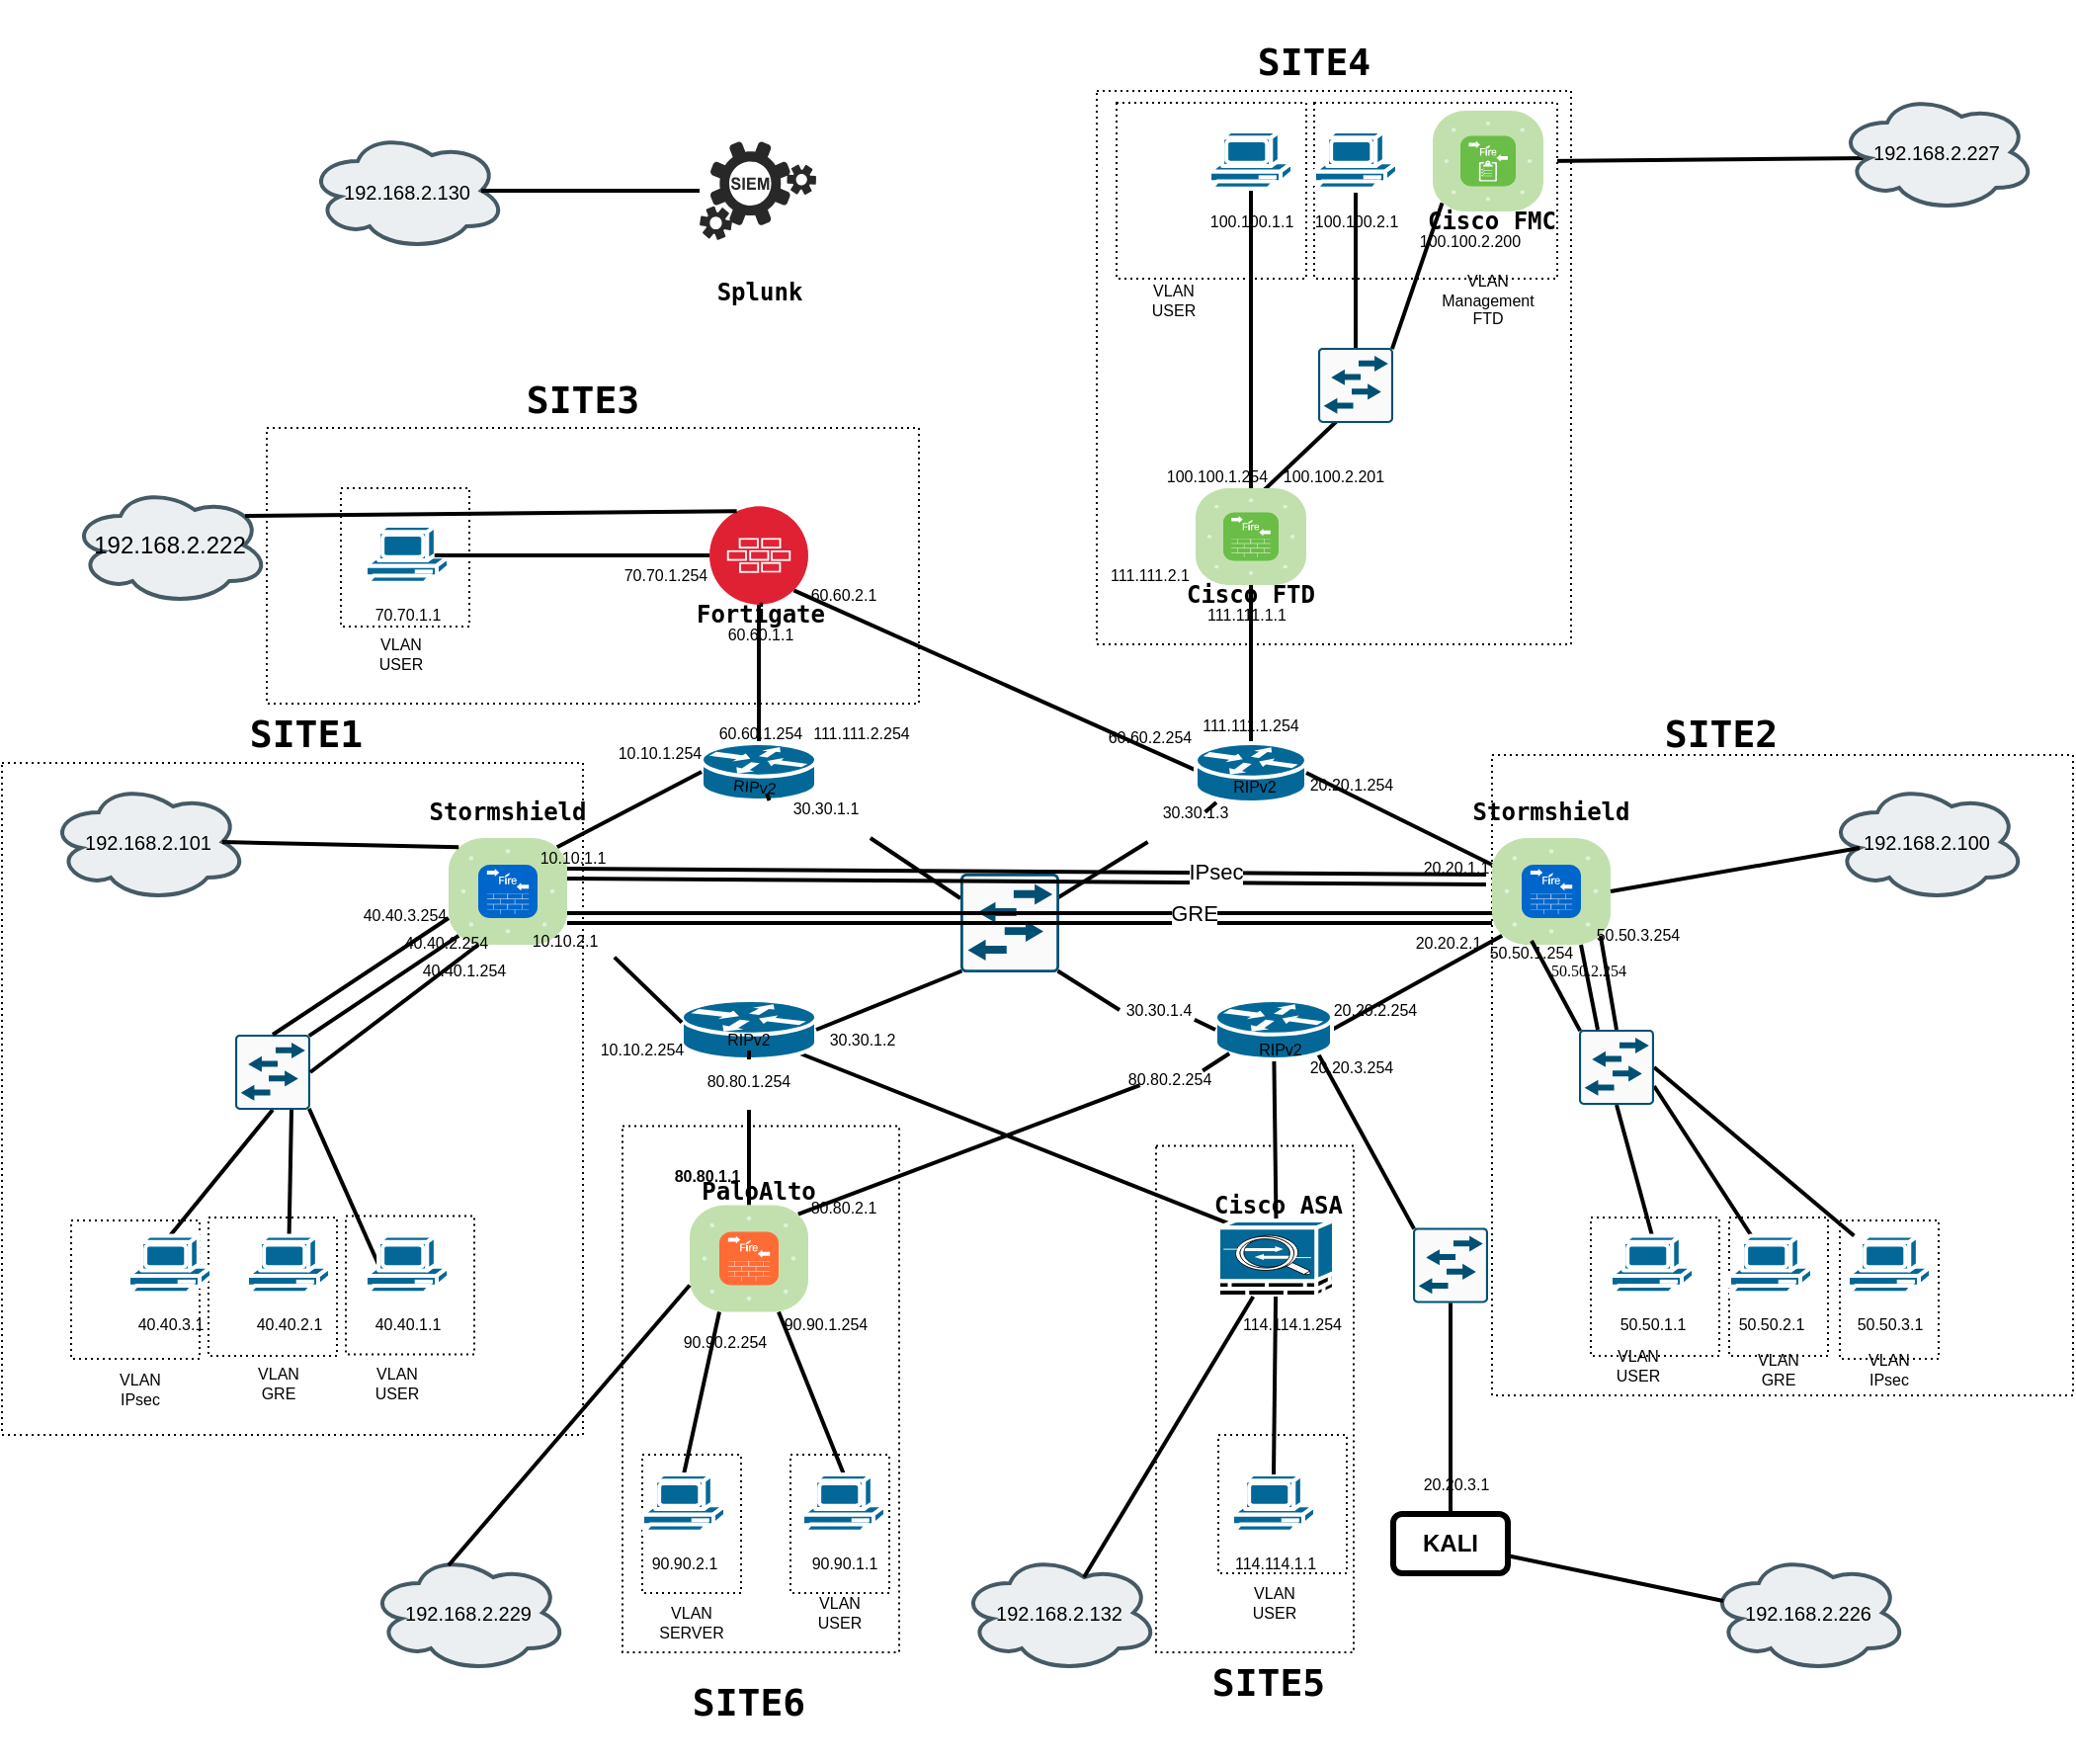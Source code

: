 <mxfile version="28.2.8">
  <diagram name="Page-1" id="c37626ed-c26b-45fb-9056-f9ebc6bb27b6">
    <mxGraphModel dx="719" dy="363" grid="1" gridSize="10" guides="1" tooltips="1" connect="1" arrows="1" fold="1" page="1" pageScale="1" pageWidth="1100" pageHeight="850" background="none" math="0" shadow="0">
      <root>
        <mxCell id="0" />
        <mxCell id="1" parent="0" />
        <mxCell id="AjF2ncFrVsrN5MG7hm1J-93" value="" style="whiteSpace=wrap;html=1;fontColor=light-dark(#000000,#7E7E7E);fillStyle=auto;dashed=1;dashPattern=1 2;strokeColor=light-dark(#000000,#A1A1A1);" vertex="1" parent="1">
          <mxGeometry x="860" y="823.75" width="140" height="266.25" as="geometry" />
        </mxCell>
        <mxCell id="AjF2ncFrVsrN5MG7hm1J-134" value="" style="whiteSpace=wrap;html=1;fontColor=light-dark(#000000,#7E7E7E);fillStyle=auto;dashed=1;dashPattern=1 2;strokeColor=light-dark(#000000,#A1A1A1);" vertex="1" parent="1">
          <mxGeometry x="870" y="990" width="50" height="70" as="geometry" />
        </mxCell>
        <mxCell id="AjF2ncFrVsrN5MG7hm1J-132" value="" style="whiteSpace=wrap;html=1;fontColor=light-dark(#000000,#7E7E7E);fillStyle=auto;dashed=1;dashPattern=1 2;strokeColor=light-dark(#000000,#A1A1A1);" vertex="1" parent="1">
          <mxGeometry x="945" y="990" width="50" height="70" as="geometry" />
        </mxCell>
        <mxCell id="AjF2ncFrVsrN5MG7hm1J-91" value="" style="whiteSpace=wrap;html=1;fontColor=light-dark(#000000,#7E7E7E);fillStyle=auto;dashed=1;dashPattern=1 2;strokeColor=light-dark(#000000,#A1A1A1);" vertex="1" parent="1">
          <mxGeometry x="1130" y="833.75" width="100" height="256.25" as="geometry" />
        </mxCell>
        <mxCell id="AjF2ncFrVsrN5MG7hm1J-131" value="" style="whiteSpace=wrap;html=1;fontColor=light-dark(#000000,#7E7E7E);fillStyle=auto;dashed=1;dashPattern=1 2;strokeColor=light-dark(#000000,#A1A1A1);" vertex="1" parent="1">
          <mxGeometry x="1161.5" y="980" width="65" height="70" as="geometry" />
        </mxCell>
        <mxCell id="AjF2ncFrVsrN5MG7hm1J-88" value="" style="whiteSpace=wrap;html=1;fontColor=light-dark(#000000,#7E7E7E);dashed=1;dashPattern=1 2;fillStyle=auto;strokeColor=light-dark(#000000,#A1A1A1);align=center;verticalAlign=middle;fontFamily=Helvetica;fontSize=12;fillColor=default;" vertex="1" parent="1">
          <mxGeometry x="680" y="470.5" width="330" height="139.5" as="geometry" />
        </mxCell>
        <mxCell id="AjF2ncFrVsrN5MG7hm1J-128" value="" style="whiteSpace=wrap;html=1;fontColor=light-dark(#000000,#7E7E7E);fillStyle=auto;dashed=1;dashPattern=1 2;strokeColor=light-dark(#000000,#A1A1A1);" vertex="1" parent="1">
          <mxGeometry x="717.5" y="501" width="65" height="70" as="geometry" />
        </mxCell>
        <mxCell id="AjF2ncFrVsrN5MG7hm1J-90" value="" style="whiteSpace=wrap;html=1;fontColor=light-dark(#000000,#7E7E7E);fillStyle=auto;dashed=1;dashPattern=1 2;strokeColor=light-dark(#000000,#A1A1A1);" vertex="1" parent="1">
          <mxGeometry x="1300" y="636" width="294" height="324" as="geometry" />
        </mxCell>
        <mxCell id="AjF2ncFrVsrN5MG7hm1J-114" value="" style="whiteSpace=wrap;html=1;fontColor=light-dark(#000000,#7E7E7E);fillStyle=auto;dashed=1;dashPattern=1 2;strokeColor=light-dark(#000000,#A1A1A1);" vertex="1" parent="1">
          <mxGeometry x="1350" y="870" width="65" height="70" as="geometry" />
        </mxCell>
        <mxCell id="AjF2ncFrVsrN5MG7hm1J-124" value="" style="whiteSpace=wrap;html=1;fontColor=light-dark(#000000,#7E7E7E);fillStyle=auto;dashed=1;dashPattern=1 2;strokeColor=light-dark(#000000,#A1A1A1);" vertex="1" parent="1">
          <mxGeometry x="1476" y="871.5" width="50" height="70" as="geometry" />
        </mxCell>
        <mxCell id="AjF2ncFrVsrN5MG7hm1J-125" value="" style="whiteSpace=wrap;html=1;fontColor=light-dark(#000000,#7E7E7E);fillStyle=auto;dashed=1;dashPattern=1 2;strokeColor=light-dark(#000000,#A1A1A1);" vertex="1" parent="1">
          <mxGeometry x="1420" y="870" width="50" height="70" as="geometry" />
        </mxCell>
        <mxCell id="AjF2ncFrVsrN5MG7hm1J-89" value="" style="whiteSpace=wrap;html=1;fontColor=light-dark(#000000,#7E7E7E);fillStyle=auto;dashed=1;dashPattern=1 2;strokeColor=light-dark(#000000,#A1A1A1);" vertex="1" parent="1">
          <mxGeometry x="546" y="640" width="294" height="340" as="geometry" />
        </mxCell>
        <mxCell id="AjF2ncFrVsrN5MG7hm1J-118" value="" style="whiteSpace=wrap;html=1;fontColor=light-dark(#000000,#7E7E7E);fillStyle=auto;dashed=1;dashPattern=1 2;strokeColor=light-dark(#000000,#A1A1A1);" vertex="1" parent="1">
          <mxGeometry x="720" y="869.25" width="65" height="70" as="geometry" />
        </mxCell>
        <mxCell id="AjF2ncFrVsrN5MG7hm1J-119" value="" style="whiteSpace=wrap;html=1;fontColor=light-dark(#000000,#7E7E7E);fillStyle=auto;dashed=1;dashPattern=1 2;strokeColor=light-dark(#000000,#A1A1A1);" vertex="1" parent="1">
          <mxGeometry x="650.5" y="870" width="65" height="70" as="geometry" />
        </mxCell>
        <mxCell id="AjF2ncFrVsrN5MG7hm1J-120" value="" style="whiteSpace=wrap;html=1;fontColor=light-dark(#000000,#7E7E7E);fillStyle=auto;dashed=1;dashPattern=1 2;strokeColor=light-dark(#000000,#A1A1A1);" vertex="1" parent="1">
          <mxGeometry x="581" y="871.5" width="65" height="70" as="geometry" />
        </mxCell>
        <mxCell id="AjF2ncFrVsrN5MG7hm1J-92" value="" style="whiteSpace=wrap;html=1;fontColor=light-dark(#000000,#7E7E7E);fillStyle=auto;dashed=1;dashPattern=1 2;strokeColor=light-dark(#000000,#A1A1A1);" vertex="1" parent="1">
          <mxGeometry x="1100" y="300" width="240" height="280" as="geometry" />
        </mxCell>
        <mxCell id="AjF2ncFrVsrN5MG7hm1J-111" value="" style="whiteSpace=wrap;html=1;fontColor=light-dark(#000000,#7E7E7E);fillStyle=auto;dashed=1;dashPattern=1 2;strokeColor=light-dark(#000000,#A1A1A1);" vertex="1" parent="1">
          <mxGeometry x="1110" y="306" width="96" height="89" as="geometry" />
        </mxCell>
        <mxCell id="QZPthKrVkkydhestqFor-15" style="edgeStyle=none;html=1;labelBackgroundColor=none;startFill=0;endArrow=none;endFill=0;strokeWidth=2;fontFamily=Verdana;fontSize=12;exitX=0.16;exitY=0.55;exitDx=0;exitDy=0;exitPerimeter=0;entryX=1;entryY=0.5;entryDx=0;entryDy=0;entryPerimeter=0;" parent="1" source="QZPthKrVkkydhestqFor-14" target="Fr8ylSRvn2xFsTFbEYaB-4" edge="1">
          <mxGeometry relative="1" as="geometry">
            <mxPoint x="1490" y="140" as="sourcePoint" />
            <mxPoint x="1339" y="141.5" as="targetPoint" />
          </mxGeometry>
        </mxCell>
        <mxCell id="AjF2ncFrVsrN5MG7hm1J-109" value="" style="whiteSpace=wrap;html=1;fontColor=light-dark(#000000,#7E7E7E);fillStyle=auto;dashed=1;dashPattern=1 2;strokeColor=light-dark(#000000,#A1A1A1);" vertex="1" parent="1">
          <mxGeometry x="1210" y="306" width="123" height="89" as="geometry" />
        </mxCell>
        <mxCell id="1c7a67bf8fd3230f-38" style="edgeStyle=none;html=1;labelBackgroundColor=none;startFill=0;endArrow=none;endFill=0;strokeWidth=2;fontFamily=Verdana;fontSize=12;entryX=0.5;entryY=0;entryDx=0;entryDy=0;entryPerimeter=0;" parent="1" source="Fr8ylSRvn2xFsTFbEYaB-6" target="Fr8ylSRvn2xFsTFbEYaB-5" edge="1">
          <mxGeometry relative="1" as="geometry">
            <mxPoint x="968.329" y="392" as="sourcePoint" />
            <mxPoint x="1023.671" y="476" as="targetPoint" />
          </mxGeometry>
        </mxCell>
        <mxCell id="1c7a67bf8fd3230f-39" style="edgeStyle=none;html=1;labelBackgroundColor=none;startFill=0;endArrow=none;endFill=0;strokeWidth=2;fontFamily=Verdana;fontSize=12;exitX=0.085;exitY=0.915;exitDx=0;exitDy=0;exitPerimeter=0;entryX=0.985;entryY=0.015;entryDx=0;entryDy=0;entryPerimeter=0;" parent="1" source="Fr8ylSRvn2xFsTFbEYaB-4" target="Fr8ylSRvn2xFsTFbEYaB-5" edge="1">
          <mxGeometry relative="1" as="geometry">
            <mxPoint x="1190" y="350" as="sourcePoint" />
            <mxPoint x="1074.765" y="476" as="targetPoint" />
          </mxGeometry>
        </mxCell>
        <mxCell id="1c7a67bf8fd3230f-40" style="edgeStyle=none;html=1;labelBackgroundColor=none;startFill=0;endArrow=none;endFill=0;strokeWidth=2;fontFamily=Verdana;fontSize=12;entryX=0.504;entryY=0.144;entryDx=0;entryDy=0;entryPerimeter=0;exitX=0.36;exitY=0.868;exitDx=0;exitDy=0;exitPerimeter=0;" parent="1" source="Fr8ylSRvn2xFsTFbEYaB-5" target="Fr8ylSRvn2xFsTFbEYaB-2" edge="1">
          <mxGeometry relative="1" as="geometry">
            <mxPoint x="1220" y="450" as="sourcePoint" />
            <mxPoint x="1084" y="502" as="targetPoint" />
          </mxGeometry>
        </mxCell>
        <mxCell id="1c7a67bf8fd3230f-41" style="edgeStyle=none;html=1;labelBackgroundColor=none;startFill=0;endArrow=none;endFill=0;strokeWidth=2;fontFamily=Verdana;fontSize=12;entryX=0.5;entryY=1;entryDx=0;entryDy=0;exitX=0.5;exitY=0;exitDx=0;exitDy=0;exitPerimeter=0;strokeColor=light-dark(#000000,#0000FF);" parent="1" source="1c7a67bf8fd3230f-46" target="Fr8ylSRvn2xFsTFbEYaB-8" edge="1">
          <mxGeometry relative="1" as="geometry">
            <mxPoint x="596" y="735.5" as="sourcePoint" />
            <mxPoint x="752" y="735.5" as="targetPoint" />
          </mxGeometry>
        </mxCell>
        <mxCell id="1c7a67bf8fd3230f-50" style="edgeStyle=none;html=1;labelBackgroundColor=none;startFill=0;endArrow=none;endFill=0;strokeWidth=2;fontFamily=Verdana;fontSize=12;exitX=0.5;exitY=1;exitDx=0;exitDy=0;exitPerimeter=0;" parent="1" source="Fr8ylSRvn2xFsTFbEYaB-2" target="1c7a67bf8fd3230f-47" edge="1">
          <mxGeometry relative="1" as="geometry">
            <mxPoint x="1084" y="553.365" as="sourcePoint" />
          </mxGeometry>
        </mxCell>
        <mxCell id="1c7a67bf8fd3230f-64" style="edgeStyle=none;html=1;labelBackgroundColor=none;startFill=0;endArrow=none;endFill=0;strokeWidth=2;fontFamily=Verdana;fontSize=12;exitX=0.097;exitY=0.536;exitDx=0;exitDy=0;exitPerimeter=0;entryX=1;entryY=1;entryDx=0;entryDy=0;strokeColor=light-dark(#000000,#0000FF);" parent="1" source="1c7a67bf8fd3230f-47" target="Fr8ylSRvn2xFsTFbEYaB-8" edge="1">
          <mxGeometry relative="1" as="geometry">
            <mxPoint x="1031" y="552.002" as="sourcePoint" />
            <mxPoint x="912" y="537.467" as="targetPoint" />
          </mxGeometry>
        </mxCell>
        <mxCell id="1c7a67bf8fd3230f-65" style="edgeStyle=none;html=1;labelBackgroundColor=none;startFill=0;endArrow=none;endFill=0;strokeWidth=2;fontFamily=Verdana;fontSize=12;entryX=1;entryY=0.5;entryDx=0;entryDy=0;entryPerimeter=0;exitX=0.085;exitY=0.915;exitDx=0;exitDy=0;exitPerimeter=0;" parent="1" source="QZPthKrVkkydhestqFor-5" target="hdmpvEqsEqpy68kl_CeC-2" edge="1">
          <mxGeometry relative="1" as="geometry">
            <mxPoint x="1290" y="720" as="sourcePoint" />
            <mxPoint x="600" y="681.774" as="targetPoint" />
          </mxGeometry>
        </mxCell>
        <mxCell id="1c7a67bf8fd3230f-42" style="edgeStyle=none;html=1;labelBackgroundColor=none;startFill=0;endArrow=none;endFill=0;strokeWidth=2;fontFamily=Verdana;fontSize=12;exitX=0.5;exitY=1;exitDx=0;exitDy=0;exitPerimeter=0;entryX=0.5;entryY=0;entryDx=0;entryDy=0;entryPerimeter=0;rounded=1;strokeColor=light-dark(#000000,#FFFFFF);align=center;verticalAlign=middle;fontColor=default;" parent="1" source="Fr8ylSRvn2xFsTFbEYaB-26" target="Fr8ylSRvn2xFsTFbEYaB-29" edge="1">
          <mxGeometry relative="1" as="geometry">
            <mxPoint x="1327" y="430.92" as="sourcePoint" />
            <mxPoint x="1395" y="430.92" as="targetPoint" />
          </mxGeometry>
        </mxCell>
        <mxCell id="1c7a67bf8fd3230f-44" style="edgeStyle=none;html=1;labelBackgroundColor=none;startFill=0;endArrow=none;endFill=0;strokeWidth=2;fontFamily=Verdana;fontSize=12;exitX=1;exitY=0.5;exitDx=0;exitDy=0;exitPerimeter=0;strokeColor=light-dark(#000000,#FF0080);" parent="1" source="Fr8ylSRvn2xFsTFbEYaB-26" target="Fr8ylSRvn2xFsTFbEYaB-28" edge="1">
          <mxGeometry relative="1" as="geometry">
            <mxPoint x="1435" y="437.152" as="sourcePoint" />
            <mxPoint x="1534" y="468.0" as="targetPoint" />
          </mxGeometry>
        </mxCell>
        <mxCell id="1c7a67bf8fd3230f-56" style="edgeStyle=none;html=1;labelBackgroundColor=none;startFill=0;endArrow=none;endFill=0;strokeWidth=2;fontFamily=Verdana;fontSize=12;exitX=0.88;exitY=0.9;exitDx=0;exitDy=0;exitPerimeter=0;entryX=0.09;entryY=0.04;entryDx=0;entryDy=0;entryPerimeter=0;" parent="1" source="hdmpvEqsEqpy68kl_CeC-1" target="Fr8ylSRvn2xFsTFbEYaB-16" edge="1">
          <mxGeometry relative="1" as="geometry">
            <mxPoint x="852.864" y="980.005" as="sourcePoint" />
            <mxPoint x="828.815" y="1060.7" as="targetPoint" />
          </mxGeometry>
        </mxCell>
        <mxCell id="1c7a67bf8fd3230f-57" style="edgeStyle=none;html=1;labelBackgroundColor=none;startFill=0;endArrow=none;endFill=0;strokeWidth=2;fontFamily=Verdana;fontSize=12;entryX=0.5;entryY=0;entryDx=0;entryDy=0;entryPerimeter=0;" parent="1" source="hdmpvEqsEqpy68kl_CeC-2" target="Fr8ylSRvn2xFsTFbEYaB-16" edge="1">
          <mxGeometry relative="1" as="geometry">
            <mxPoint x="1149.333" y="980.69" as="sourcePoint" />
            <mxPoint x="1153.669" y="1060.7" as="targetPoint" />
          </mxGeometry>
        </mxCell>
        <mxCell id="1c7a67bf8fd3230f-63" style="edgeStyle=none;html=1;labelBackgroundColor=none;startFill=0;endArrow=none;endFill=0;strokeWidth=2;fontFamily=Verdana;fontSize=12;exitX=0.5;exitY=1;exitDx=0;exitDy=0;exitPerimeter=0;entryX=0.5;entryY=0;entryDx=0;entryDy=0;entryPerimeter=0;" parent="1" source="AjF2ncFrVsrN5MG7hm1J-38" target="QZPthKrVkkydhestqFor-1" edge="1">
          <mxGeometry relative="1" as="geometry">
            <mxPoint x="1340" y="920" as="sourcePoint" />
            <mxPoint x="1419.656" y="1060.7" as="targetPoint" />
          </mxGeometry>
        </mxCell>
        <mxCell id="1c7a67bf8fd3230f-60" style="edgeStyle=none;html=1;labelBackgroundColor=none;startFill=0;endArrow=none;endFill=0;strokeWidth=2;fontFamily=Verdana;fontSize=12;" parent="1" edge="1">
          <mxGeometry relative="1" as="geometry">
            <mxPoint x="1173.166" y="1211.7" as="targetPoint" />
          </mxGeometry>
        </mxCell>
        <mxCell id="1c7a67bf8fd3230f-69" style="html=1;labelBackgroundColor=none;startFill=0;endArrow=none;endFill=0;strokeWidth=2;fontFamily=Verdana;fontSize=12;exitX=0.12;exitY=0.9;exitDx=0;exitDy=0;exitPerimeter=0;entryX=0.915;entryY=0.085;entryDx=0;entryDy=0;entryPerimeter=0;" parent="1" source="AjF2ncFrVsrN5MG7hm1J-39" target="QZPthKrVkkydhestqFor-1" edge="1">
          <mxGeometry relative="1" as="geometry">
            <mxPoint x="1091.68" y="890.0" as="sourcePoint" />
            <mxPoint x="950.001" y="993.6" as="targetPoint" />
          </mxGeometry>
        </mxCell>
        <mxCell id="1c7a67bf8fd3230f-70" style="html=1;labelBackgroundColor=none;startFill=0;endArrow=none;endFill=0;strokeWidth=2;fontFamily=Verdana;fontSize=12;entryX=0.915;entryY=0.915;entryDx=0;entryDy=0;entryPerimeter=0;exitX=0.5;exitY=0;exitDx=0;exitDy=0;exitPerimeter=0;strokeColor=light-dark(#000000,#FF3399);" parent="1" source="Fr8ylSRvn2xFsTFbEYaB-26" target="QZPthKrVkkydhestqFor-5" edge="1">
          <mxGeometry relative="1" as="geometry">
            <mxPoint x="1360" y="810" as="sourcePoint" />
            <mxPoint x="1330.002" y="989.77" as="targetPoint" />
          </mxGeometry>
        </mxCell>
        <mxCell id="1c7a67bf8fd3230f-59" style="edgeStyle=none;html=1;labelBackgroundColor=none;startFill=0;endArrow=none;endFill=0;strokeWidth=2;fontFamily=Verdana;fontSize=12;exitX=0.88;exitY=0.9;exitDx=0;exitDy=0;exitPerimeter=0;entryX=0.015;entryY=0.015;entryDx=0;entryDy=0;entryPerimeter=0;" parent="1" source="hdmpvEqsEqpy68kl_CeC-2" target="Fr8ylSRvn2xFsTFbEYaB-42" edge="1">
          <mxGeometry relative="1" as="geometry">
            <mxPoint x="1476" y="1143.307" as="sourcePoint" />
          </mxGeometry>
        </mxCell>
        <mxCell id="1c7a67bf8fd3230f-67" style="edgeStyle=none;html=1;labelBackgroundColor=none;startFill=0;endArrow=none;endFill=0;strokeWidth=2;fontFamily=Verdana;fontSize=12;exitX=0.085;exitY=0.915;exitDx=0;exitDy=0;exitPerimeter=0;entryX=0.985;entryY=0.015;entryDx=0;entryDy=0;entryPerimeter=0;strokeColor=light-dark(#000000,#80FF00);" parent="1" source="QZPthKrVkkydhestqFor-4" target="Fr8ylSRvn2xFsTFbEYaB-33" edge="1">
          <mxGeometry relative="1" as="geometry">
            <mxPoint x="817" y="910" as="sourcePoint" />
            <mxPoint x="664" y="910" as="targetPoint" />
          </mxGeometry>
        </mxCell>
        <mxCell id="1c7a67bf8fd3230f-79" style="edgeStyle=none;html=1;labelBackgroundColor=none;startFill=0;endArrow=none;endFill=0;strokeWidth=2;fontFamily=Verdana;fontSize=12;exitX=0.75;exitY=1;exitDx=0;exitDy=0;entryX=0.5;entryY=0;entryDx=0;entryDy=0;entryPerimeter=0;exitPerimeter=0;" parent="1" source="QZPthKrVkkydhestqFor-1" target="Fr8ylSRvn2xFsTFbEYaB-45" edge="1">
          <mxGeometry relative="1" as="geometry">
            <mxPoint x="1037.818" y="1090" as="sourcePoint" />
            <mxPoint x="975.002" y="1323" as="targetPoint" />
          </mxGeometry>
        </mxCell>
        <mxCell id="1c7a67bf8fd3230f-76" style="edgeStyle=none;html=1;labelBackgroundColor=none;startFill=0;endArrow=none;endFill=0;strokeWidth=2;fontFamily=Verdana;fontSize=12;exitX=0.25;exitY=1;exitDx=0;exitDy=0;entryX=0.5;entryY=0;entryDx=0;entryDy=0;entryPerimeter=0;exitPerimeter=0;" parent="1" source="QZPthKrVkkydhestqFor-1" target="Fr8ylSRvn2xFsTFbEYaB-44" edge="1">
          <mxGeometry relative="1" as="geometry">
            <mxPoint x="1017.32" y="1013" as="sourcePoint" />
            <mxPoint x="1000.0" y="1236" as="targetPoint" />
          </mxGeometry>
        </mxCell>
        <mxCell id="1c7a67bf8fd3230f-55" style="edgeStyle=none;html=1;labelBackgroundColor=none;startFill=0;endArrow=none;endFill=0;strokeWidth=2;fontFamily=Verdana;fontSize=12;entryX=0;entryY=0.25;entryDx=0;entryDy=0;entryPerimeter=0;" parent="1" source="AjF2ncFrVsrN5MG7hm1J-18" target="hdmpvEqsEqpy68kl_CeC-3" edge="1">
          <mxGeometry relative="1" as="geometry">
            <mxPoint x="903.318" y="696.998" as="targetPoint" />
          </mxGeometry>
        </mxCell>
        <mxCell id="1c7a67bf8fd3230f-46" value="" style="shape=mxgraph.cisco.routers.router;html=1;dashed=0;fillColor=#036897;strokeColor=#ffffff;strokeWidth=2;verticalLabelPosition=bottom;verticalAlign=top;rounded=0;shadow=0;comic=0;fontFamily=Verdana;fontSize=12;" parent="1" vertex="1">
          <mxGeometry x="900" y="630" width="58" height="29" as="geometry" />
        </mxCell>
        <mxCell id="1c7a67bf8fd3230f-54" style="edgeStyle=none;html=1;labelBackgroundColor=none;startFill=0;endArrow=none;endFill=0;strokeWidth=2;fontFamily=Verdana;fontSize=12;entryX=0.58;entryY=0.496;entryDx=0;entryDy=0;entryPerimeter=0;" parent="1" source="AjF2ncFrVsrN5MG7hm1J-20" target="hdmpvEqsEqpy68kl_CeC-3" edge="1">
          <mxGeometry relative="1" as="geometry">
            <mxPoint x="1171.394" y="696.038" as="targetPoint" />
          </mxGeometry>
        </mxCell>
        <mxCell id="1c7a67bf8fd3230f-47" value="" style="shape=mxgraph.cisco.routers.router;html=1;dashed=0;fillColor=#036897;strokeColor=#ffffff;strokeWidth=2;verticalLabelPosition=bottom;verticalAlign=top;rounded=0;shadow=0;comic=0;fontFamily=Verdana;fontSize=12;" parent="1" vertex="1">
          <mxGeometry x="1150" y="630" width="56" height="30" as="geometry" />
        </mxCell>
        <mxCell id="1c7a67bf8fd3230f-52" style="edgeStyle=none;html=1;labelBackgroundColor=none;startFill=0;endArrow=none;endFill=0;strokeWidth=2;fontFamily=Verdana;fontSize=12;exitX=1;exitY=0.75;exitDx=0;exitDy=0;exitPerimeter=0;strokeColor=light-dark(#000000,#80FF00);" parent="1" source="Fr8ylSRvn2xFsTFbEYaB-26" target="Fr8ylSRvn2xFsTFbEYaB-27" edge="1">
          <mxGeometry relative="1" as="geometry">
            <mxPoint x="1418.34" y="457.611" as="sourcePoint" />
            <mxPoint x="1496" y="760" as="targetPoint" />
          </mxGeometry>
        </mxCell>
        <mxCell id="hdmpvEqsEqpy68kl_CeC-1" value="" style="shape=mxgraph.cisco.routers.router;html=1;dashed=0;fillColor=#036897;strokeColor=#ffffff;strokeWidth=2;verticalLabelPosition=bottom;verticalAlign=top;rounded=0;shadow=0;comic=0;fontFamily=Verdana;fontSize=12;" parent="1" vertex="1">
          <mxGeometry x="890" y="760" width="68" height="30" as="geometry" />
        </mxCell>
        <mxCell id="hdmpvEqsEqpy68kl_CeC-3" value="" style="sketch=0;points=[[0.015,0.015,0],[0.985,0.015,0],[0.985,0.985,0],[0.015,0.985,0],[0.25,0,0],[0.5,0,0],[0.75,0,0],[1,0.25,0],[1,0.5,0],[1,0.75,0],[0.75,1,0],[0.5,1,0],[0.25,1,0],[0,0.75,0],[0,0.5,0],[0,0.25,0]];verticalLabelPosition=bottom;html=1;verticalAlign=top;aspect=fixed;align=center;pointerEvents=1;shape=mxgraph.cisco19.rect;prIcon=l2_switch;fillColor=#FAFAFA;strokeColor=#005073;" parent="1" vertex="1">
          <mxGeometry x="1031" y="696" width="50" height="50" as="geometry" />
        </mxCell>
        <mxCell id="hdmpvEqsEqpy68kl_CeC-2" value="" style="shape=mxgraph.cisco.routers.router;html=1;dashed=0;fillColor=#036897;strokeColor=#ffffff;strokeWidth=2;verticalLabelPosition=bottom;verticalAlign=top;rounded=0;shadow=0;comic=0;fontFamily=Verdana;fontSize=12;" parent="1" vertex="1">
          <mxGeometry x="1160" y="760" width="59" height="30" as="geometry" />
        </mxCell>
        <mxCell id="hdmpvEqsEqpy68kl_CeC-7" style="edgeStyle=none;html=1;labelBackgroundColor=none;startFill=0;endArrow=none;endFill=0;strokeWidth=2;fontFamily=Verdana;fontSize=12;exitX=0;exitY=0.5;exitDx=0;exitDy=0;exitPerimeter=0;entryX=0.985;entryY=0.985;entryDx=0;entryDy=0;entryPerimeter=0;" parent="1" source="AjF2ncFrVsrN5MG7hm1J-21" target="hdmpvEqsEqpy68kl_CeC-3" edge="1">
          <mxGeometry relative="1" as="geometry">
            <mxPoint x="1141" y="679" as="sourcePoint" />
            <mxPoint x="1030" y="830" as="targetPoint" />
          </mxGeometry>
        </mxCell>
        <mxCell id="hdmpvEqsEqpy68kl_CeC-8" style="edgeStyle=none;html=1;labelBackgroundColor=none;startFill=0;endArrow=none;endFill=0;strokeWidth=2;fontFamily=Verdana;fontSize=12;exitX=1;exitY=0.5;exitDx=0;exitDy=0;exitPerimeter=0;entryX=0.015;entryY=0.985;entryDx=0;entryDy=0;entryPerimeter=0;" parent="1" source="hdmpvEqsEqpy68kl_CeC-1" target="hdmpvEqsEqpy68kl_CeC-3" edge="1">
          <mxGeometry relative="1" as="geometry">
            <mxPoint x="1141" y="679" as="sourcePoint" />
            <mxPoint x="1060" y="790" as="targetPoint" />
          </mxGeometry>
        </mxCell>
        <mxCell id="Fr8ylSRvn2xFsTFbEYaB-2" value="" style="verticalLabelPosition=bottom;sketch=0;html=1;fillColor=#6ABD46;strokeColor=#ffffff;verticalAlign=top;align=center;points=[[0.085,0.085,0],[0.915,0.085,0],[0.915,0.915,0],[0.085,0.915,0],[0.25,0,0],[0.5,0,0],[0.75,0,0],[1,0.25,0],[1,0.5,0],[1,0.75,0],[0.75,1,0],[0.5,1,0],[0.25,1,0],[0,0.75,0],[0,0.5,0],[0,0.25,0]];pointerEvents=1;shape=mxgraph.cisco_safe.compositeIcon;bgIcon=mxgraph.cisco_safe.architecture.generic_appliance;resIcon=mxgraph.cisco_safe.architecture.firepower_appliance;" parent="1" vertex="1">
          <mxGeometry x="1150" y="501" width="56" height="49" as="geometry" />
        </mxCell>
        <mxCell id="Fr8ylSRvn2xFsTFbEYaB-4" value="" style="verticalLabelPosition=bottom;sketch=0;html=1;fillColor=#6ABD46;strokeColor=#ffffff;verticalAlign=top;align=center;points=[[0.085,0.085,0],[0.915,0.085,0],[0.915,0.915,0],[0.085,0.915,0],[0.25,0,0],[0.5,0,0],[0.75,0,0],[1,0.25,0],[1,0.5,0],[1,0.75,0],[0.75,1,0],[0.5,1,0],[0.25,1,0],[0,0.75,0],[0,0.5,0],[0,0.25,0]];pointerEvents=1;shape=mxgraph.cisco_safe.compositeIcon;bgIcon=mxgraph.cisco_safe.architecture.generic_appliance;resIcon=mxgraph.cisco_safe.architecture.firepower_management_center;" parent="1" vertex="1">
          <mxGeometry x="1270" y="310" width="56" height="51" as="geometry" />
        </mxCell>
        <mxCell id="Fr8ylSRvn2xFsTFbEYaB-5" value="" style="sketch=0;points=[[0.015,0.015,0],[0.985,0.015,0],[0.985,0.985,0],[0.015,0.985,0],[0.25,0,0],[0.5,0,0],[0.75,0,0],[1,0.25,0],[1,0.5,0],[1,0.75,0],[0.75,1,0],[0.5,1,0],[0.25,1,0],[0,0.75,0],[0,0.5,0],[0,0.25,0]];verticalLabelPosition=bottom;html=1;verticalAlign=top;aspect=fixed;align=center;pointerEvents=1;shape=mxgraph.cisco19.rect;prIcon=l2_switch;fillColor=#FAFAFA;strokeColor=#005073;" parent="1" vertex="1">
          <mxGeometry x="1212" y="430" width="38" height="38" as="geometry" />
        </mxCell>
        <mxCell id="Fr8ylSRvn2xFsTFbEYaB-6" value="&lt;font style=&quot;font-size: 8px;&quot;&gt;100.100.2.1&lt;/font&gt;" style="shape=mxgraph.cisco.computers_and_peripherals.pc;html=1;pointerEvents=1;dashed=0;fillColor=#036897;strokeColor=#ffffff;strokeWidth=2;verticalLabelPosition=bottom;verticalAlign=top;align=center;outlineConnect=0;" parent="1" vertex="1">
          <mxGeometry x="1210" y="320.5" width="42" height="30" as="geometry" />
        </mxCell>
        <mxCell id="Fr8ylSRvn2xFsTFbEYaB-8" value="" style="image;aspect=fixed;perimeter=ellipsePerimeter;html=1;align=center;shadow=0;dashed=0;fontColor=#4277BB;labelBackgroundColor=default;fontSize=12;spacingTop=3;image=img/lib/ibm/security/firewall.svg;" parent="1" vertex="1">
          <mxGeometry x="904" y="510" width="50" height="50" as="geometry" />
        </mxCell>
        <mxCell id="Fr8ylSRvn2xFsTFbEYaB-12" style="edgeStyle=none;html=1;labelBackgroundColor=none;startFill=0;endArrow=none;endFill=0;strokeWidth=2;fontFamily=Verdana;fontSize=12;exitX=0;exitY=0.5;exitDx=0;exitDy=0;exitPerimeter=0;entryX=0.915;entryY=0.085;entryDx=0;entryDy=0;entryPerimeter=0;strokeColor=light-dark(#000000,#0000FF);" parent="1" source="1c7a67bf8fd3230f-46" target="QZPthKrVkkydhestqFor-4" edge="1">
          <mxGeometry relative="1" as="geometry">
            <mxPoint x="730" y="639.997" as="sourcePoint" />
            <mxPoint x="778" y="696" as="targetPoint" />
          </mxGeometry>
        </mxCell>
        <mxCell id="Fr8ylSRvn2xFsTFbEYaB-13" style="edgeStyle=none;html=1;labelBackgroundColor=none;startFill=0;endArrow=none;endFill=0;strokeWidth=2;fontFamily=Verdana;fontSize=12;exitX=0;exitY=0.377;exitDx=0;exitDy=0;exitPerimeter=0;entryX=0.915;entryY=0.915;entryDx=0;entryDy=0;entryPerimeter=0;" parent="1" source="AjF2ncFrVsrN5MG7hm1J-28" target="QZPthKrVkkydhestqFor-4" edge="1">
          <mxGeometry relative="1" as="geometry">
            <mxPoint x="730" y="639.997" as="sourcePoint" />
            <mxPoint x="778" y="736" as="targetPoint" />
          </mxGeometry>
        </mxCell>
        <mxCell id="Fr8ylSRvn2xFsTFbEYaB-15" style="edgeStyle=none;html=1;labelBackgroundColor=none;startFill=0;endArrow=none;endFill=0;strokeWidth=2;fontFamily=Verdana;fontSize=12;exitX=0;exitY=0.25;exitDx=0;exitDy=0;entryX=1;entryY=0.5;entryDx=0;entryDy=0;entryPerimeter=0;exitPerimeter=0;" parent="1" source="QZPthKrVkkydhestqFor-5" target="1c7a67bf8fd3230f-47" edge="1">
          <mxGeometry relative="1" as="geometry">
            <mxPoint x="1291" y="690" as="sourcePoint" />
            <mxPoint x="1229" y="797" as="targetPoint" />
          </mxGeometry>
        </mxCell>
        <mxCell id="Fr8ylSRvn2xFsTFbEYaB-16" value="&lt;pre&gt;&lt;br&gt;&lt;/pre&gt;" style="shape=mxgraph.cisco.misc.asa_5500;html=1;pointerEvents=1;dashed=0;fillColor=#036897;strokeColor=#ffffff;strokeWidth=2;verticalLabelPosition=bottom;verticalAlign=top;align=center;outlineConnect=0;" parent="1" vertex="1">
          <mxGeometry x="1161.5" y="871.5" width="58.5" height="38.5" as="geometry" />
        </mxCell>
        <mxCell id="Fr8ylSRvn2xFsTFbEYaB-26" value="" style="sketch=0;points=[[0.015,0.015,0],[0.985,0.015,0],[0.985,0.985,0],[0.015,0.985,0],[0.25,0,0],[0.5,0,0],[0.75,0,0],[1,0.25,0],[1,0.5,0],[1,0.75,0],[0.75,1,0],[0.5,1,0],[0.25,1,0],[0,0.75,0],[0,0.5,0],[0,0.25,0]];verticalLabelPosition=bottom;html=1;verticalAlign=top;aspect=fixed;align=center;pointerEvents=1;shape=mxgraph.cisco19.rect;prIcon=l2_switch;fillColor=#FAFAFA;strokeColor=#005073;" parent="1" vertex="1">
          <mxGeometry x="1344" y="775" width="38" height="38" as="geometry" />
        </mxCell>
        <mxCell id="Fr8ylSRvn2xFsTFbEYaB-27" value="&lt;font style=&quot;font-size: 8px;&quot;&gt;50.50.2.1&lt;/font&gt;" style="shape=mxgraph.cisco.computers_and_peripherals.pc;html=1;pointerEvents=1;dashed=0;fillColor=light-dark(#036897,#99FF33);strokeColor=#ffffff;strokeWidth=2;verticalLabelPosition=bottom;verticalAlign=top;align=center;outlineConnect=0;fontFamily=Helvetica;fontSize=12;fontColor=default;" parent="1" vertex="1">
          <mxGeometry x="1420" y="879.25" width="42" height="30" as="geometry" />
        </mxCell>
        <mxCell id="Fr8ylSRvn2xFsTFbEYaB-28" value="&lt;font style=&quot;font-size: 8px;&quot;&gt;50.50.3.1&lt;/font&gt;" style="shape=mxgraph.cisco.computers_and_peripherals.pc;html=1;pointerEvents=1;dashed=0;fillColor=light-dark(#036897,#FF0080);strokeColor=#ffffff;strokeWidth=2;verticalLabelPosition=bottom;verticalAlign=top;align=center;outlineConnect=0;" parent="1" vertex="1">
          <mxGeometry x="1480" y="879.25" width="42" height="30" as="geometry" />
        </mxCell>
        <mxCell id="Fr8ylSRvn2xFsTFbEYaB-29" value="&lt;font style=&quot;font-size: 8px;&quot;&gt;50.50.1.1&lt;/font&gt;" style="shape=mxgraph.cisco.computers_and_peripherals.pc;html=1;pointerEvents=1;dashed=0;fillColor=#036897;strokeColor=#ffffff;strokeWidth=2;verticalLabelPosition=bottom;verticalAlign=top;align=center;outlineConnect=0;fontFamily=Helvetica;fontSize=12;fontColor=default;" parent="1" vertex="1">
          <mxGeometry x="1360" y="879.25" width="42" height="30" as="geometry" />
        </mxCell>
        <mxCell id="Fr8ylSRvn2xFsTFbEYaB-30" style="edgeStyle=none;html=1;labelBackgroundColor=none;startFill=0;endArrow=none;endFill=0;strokeWidth=2;fontFamily=Verdana;fontSize=12;exitX=0.5;exitY=1;exitDx=0;exitDy=0;exitPerimeter=0;entryX=0.5;entryY=0;entryDx=0;entryDy=0;entryPerimeter=0;strokeColor=light-dark(#000000,#FF3399);" parent="1" source="Fr8ylSRvn2xFsTFbEYaB-33" target="Fr8ylSRvn2xFsTFbEYaB-36" edge="1">
          <mxGeometry relative="1" as="geometry">
            <mxPoint x="647" y="433.42" as="sourcePoint" />
            <mxPoint x="715" y="433.42" as="targetPoint" />
          </mxGeometry>
        </mxCell>
        <mxCell id="Fr8ylSRvn2xFsTFbEYaB-31" style="edgeStyle=none;html=1;labelBackgroundColor=none;startFill=0;endArrow=none;endFill=0;strokeWidth=2;fontFamily=Verdana;fontSize=12;exitX=0.985;exitY=0.985;exitDx=0;exitDy=0;exitPerimeter=0;entryX=0.16;entryY=0.5;entryDx=0;entryDy=0;entryPerimeter=0;strokeColor=light-dark(#000000,#FFFFFF);" parent="1" source="Fr8ylSRvn2xFsTFbEYaB-33" target="Fr8ylSRvn2xFsTFbEYaB-35" edge="1">
          <mxGeometry relative="1" as="geometry">
            <mxPoint x="755" y="439.652" as="sourcePoint" />
            <mxPoint x="854" y="470.5" as="targetPoint" />
          </mxGeometry>
        </mxCell>
        <mxCell id="Fr8ylSRvn2xFsTFbEYaB-32" style="edgeStyle=none;html=1;labelBackgroundColor=none;startFill=0;endArrow=none;endFill=0;strokeWidth=2;fontFamily=Verdana;fontSize=12;exitX=0.75;exitY=1;exitDx=0;exitDy=0;exitPerimeter=0;strokeColor=light-dark(#000000,#80FF00);" parent="1" source="Fr8ylSRvn2xFsTFbEYaB-33" target="Fr8ylSRvn2xFsTFbEYaB-34" edge="1">
          <mxGeometry relative="1" as="geometry">
            <mxPoint x="738.34" y="460.111" as="sourcePoint" />
            <mxPoint x="816" y="762.5" as="targetPoint" />
          </mxGeometry>
        </mxCell>
        <mxCell id="Fr8ylSRvn2xFsTFbEYaB-33" value="" style="sketch=0;points=[[0.015,0.015,0],[0.985,0.015,0],[0.985,0.985,0],[0.015,0.985,0],[0.25,0,0],[0.5,0,0],[0.75,0,0],[1,0.25,0],[1,0.5,0],[1,0.75,0],[0.75,1,0],[0.5,1,0],[0.25,1,0],[0,0.75,0],[0,0.5,0],[0,0.25,0]];verticalLabelPosition=bottom;html=1;verticalAlign=top;aspect=fixed;align=center;pointerEvents=1;shape=mxgraph.cisco19.rect;prIcon=l2_switch;fillColor=#FAFAFA;strokeColor=#005073;" parent="1" vertex="1">
          <mxGeometry x="664" y="777.5" width="38" height="38" as="geometry" />
        </mxCell>
        <mxCell id="Fr8ylSRvn2xFsTFbEYaB-34" value="&lt;font style=&quot;font-size: 8px;&quot;&gt;40.40.2.1&lt;/font&gt;" style="shape=mxgraph.cisco.computers_and_peripherals.pc;html=1;pointerEvents=1;dashed=0;fillColor=light-dark(#036897,#99FF33);strokeColor=#ffffff;strokeWidth=2;verticalLabelPosition=bottom;verticalAlign=top;align=center;outlineConnect=0;" parent="1" vertex="1">
          <mxGeometry x="670" y="879.25" width="42" height="30" as="geometry" />
        </mxCell>
        <mxCell id="Fr8ylSRvn2xFsTFbEYaB-35" value="&lt;font style=&quot;font-size: 8px;&quot;&gt;40.40.1.1&lt;/font&gt;" style="shape=mxgraph.cisco.computers_and_peripherals.pc;html=1;pointerEvents=1;dashed=0;fillColor=#036897;strokeColor=#ffffff;strokeWidth=2;verticalLabelPosition=bottom;verticalAlign=top;align=center;outlineConnect=0;fontFamily=Helvetica;fontSize=12;fontColor=default;" parent="1" vertex="1">
          <mxGeometry x="730" y="879.25" width="42" height="30" as="geometry" />
        </mxCell>
        <mxCell id="Fr8ylSRvn2xFsTFbEYaB-36" value="&lt;font style=&quot;font-size: 8px;&quot;&gt;40.40.3.1&lt;/font&gt;" style="shape=mxgraph.cisco.computers_and_peripherals.pc;html=1;pointerEvents=1;dashed=0;fillColor=light-dark(#036897,#FF0080);strokeColor=#ffffff;strokeWidth=2;verticalLabelPosition=bottom;verticalAlign=top;align=center;outlineConnect=0;fontFamily=Helvetica;fontSize=12;fontColor=default;" parent="1" vertex="1">
          <mxGeometry x="610" y="879.25" width="42" height="30" as="geometry" />
        </mxCell>
        <mxCell id="Fr8ylSRvn2xFsTFbEYaB-37" value="&lt;font style=&quot;font-size: 8px;&quot;&gt;70.70.1.1&lt;/font&gt;" style="shape=mxgraph.cisco.computers_and_peripherals.pc;html=1;pointerEvents=1;dashed=0;fillColor=#036897;strokeColor=#ffffff;strokeWidth=2;verticalLabelPosition=bottom;verticalAlign=top;align=center;outlineConnect=0;" parent="1" vertex="1">
          <mxGeometry x="730" y="520" width="42" height="30" as="geometry" />
        </mxCell>
        <mxCell id="Fr8ylSRvn2xFsTFbEYaB-38" style="edgeStyle=none;html=1;labelBackgroundColor=none;startFill=0;endArrow=none;endFill=0;strokeWidth=2;fontFamily=Verdana;fontSize=12;exitX=0;exitY=0.5;exitDx=0;exitDy=0;entryX=0.83;entryY=0.5;entryDx=0;entryDy=0;entryPerimeter=0;" parent="1" source="Fr8ylSRvn2xFsTFbEYaB-8" target="Fr8ylSRvn2xFsTFbEYaB-37" edge="1">
          <mxGeometry relative="1" as="geometry">
            <mxPoint x="710" y="410" as="sourcePoint" />
            <mxPoint x="720.226" y="643" as="targetPoint" />
          </mxGeometry>
        </mxCell>
        <mxCell id="Fr8ylSRvn2xFsTFbEYaB-39" value="&lt;font style=&quot;font-size: 8px;&quot;&gt;100.100.1.1&lt;/font&gt;" style="shape=mxgraph.cisco.computers_and_peripherals.pc;html=1;pointerEvents=1;dashed=0;fillColor=#036897;strokeColor=#ffffff;strokeWidth=2;verticalLabelPosition=bottom;verticalAlign=top;align=center;outlineConnect=0;" parent="1" vertex="1">
          <mxGeometry x="1157" y="320.5" width="42" height="30" as="geometry" />
        </mxCell>
        <mxCell id="Fr8ylSRvn2xFsTFbEYaB-40" style="edgeStyle=none;html=1;labelBackgroundColor=none;startFill=0;endArrow=none;endFill=0;strokeWidth=2;fontFamily=Verdana;fontSize=12;entryX=0.5;entryY=0;entryDx=0;entryDy=0;entryPerimeter=0;" parent="1" source="Fr8ylSRvn2xFsTFbEYaB-39" target="Fr8ylSRvn2xFsTFbEYaB-2" edge="1">
          <mxGeometry relative="1" as="geometry">
            <mxPoint x="1010" y="360" as="sourcePoint" />
            <mxPoint x="1010" y="171.843" as="targetPoint" />
          </mxGeometry>
        </mxCell>
        <mxCell id="Fr8ylSRvn2xFsTFbEYaB-42" value="" style="sketch=0;points=[[0.015,0.015,0],[0.985,0.015,0],[0.985,0.985,0],[0.015,0.985,0],[0.25,0,0],[0.5,0,0],[0.75,0,0],[1,0.25,0],[1,0.5,0],[1,0.75,0],[0.75,1,0],[0.5,1,0],[0.25,1,0],[0,0.75,0],[0,0.5,0],[0,0.25,0]];verticalLabelPosition=bottom;html=1;verticalAlign=top;aspect=fixed;align=center;pointerEvents=1;shape=mxgraph.cisco19.rect;prIcon=l2_switch;fillColor=#FAFAFA;strokeColor=#005073;" parent="1" vertex="1">
          <mxGeometry x="1260" y="875.25" width="38" height="38" as="geometry" />
        </mxCell>
        <mxCell id="Fr8ylSRvn2xFsTFbEYaB-43" style="edgeStyle=none;html=1;labelBackgroundColor=none;startFill=0;endArrow=none;endFill=0;strokeWidth=2;fontFamily=Verdana;fontSize=12;entryX=0.5;entryY=0;entryDx=0;entryDy=0;exitX=0.5;exitY=1;exitDx=0;exitDy=0;exitPerimeter=0;" parent="1" source="Fr8ylSRvn2xFsTFbEYaB-42" target="QZPthKrVkkydhestqFor-21" edge="1">
          <mxGeometry relative="1" as="geometry">
            <mxPoint x="1196" y="919.997" as="sourcePoint" />
            <mxPoint x="1254" y="991.69" as="targetPoint" />
          </mxGeometry>
        </mxCell>
        <mxCell id="Fr8ylSRvn2xFsTFbEYaB-44" value="&lt;font style=&quot;font-size: 8px;&quot;&gt;90.90.2.1&lt;/font&gt;" style="shape=mxgraph.cisco.computers_and_peripherals.pc;html=1;pointerEvents=1;dashed=0;fillColor=#036897;strokeColor=#ffffff;strokeWidth=2;verticalLabelPosition=bottom;verticalAlign=top;align=center;outlineConnect=0;" parent="1" vertex="1">
          <mxGeometry x="870" y="1000" width="42" height="30" as="geometry" />
        </mxCell>
        <mxCell id="Fr8ylSRvn2xFsTFbEYaB-45" value="&lt;font style=&quot;font-size: 8px;&quot;&gt;90.90.1.1&lt;/font&gt;" style="shape=mxgraph.cisco.computers_and_peripherals.pc;html=1;pointerEvents=1;dashed=0;fillColor=#036897;strokeColor=#ffffff;strokeWidth=2;verticalLabelPosition=bottom;verticalAlign=top;align=center;outlineConnect=0;" parent="1" vertex="1">
          <mxGeometry x="951" y="1000" width="42" height="30" as="geometry" />
        </mxCell>
        <mxCell id="QZPthKrVkkydhestqFor-1" value="" style="verticalLabelPosition=bottom;sketch=0;html=1;fillColor=#FF6B35;strokeColor=#ffffff;verticalAlign=top;align=center;points=[[0.085,0.085,0],[0.915,0.085,0],[0.915,0.915,0],[0.085,0.915,0],[0.25,0,0],[0.5,0,0],[0.75,0,0],[1,0.25,0],[1,0.5,0],[1,0.75,0],[0.75,1,0],[0.5,1,0],[0.25,1,0],[0,0.75,0],[0,0.5,0],[0,0.25,0]];pointerEvents=1;shape=mxgraph.cisco_safe.compositeIcon;bgIcon=mxgraph.cisco_safe.architecture.generic_appliance;resIcon=mxgraph.cisco_safe.architecture.firepower_appliance;strokeWidth=2;" parent="1" vertex="1">
          <mxGeometry x="894" y="863.75" width="60" height="54" as="geometry" />
        </mxCell>
        <mxCell id="QZPthKrVkkydhestqFor-4" value="" style="verticalLabelPosition=bottom;sketch=0;html=1;fillColor=#0066CC;strokeColor=#ffffff;verticalAlign=top;align=center;points=[[0.085,0.085,0],[0.915,0.085,0],[0.915,0.915,0],[0.085,0.915,0],[0.25,0,0],[0.5,0,0],[0.75,0,0],[1,0.25,0],[1,0.5,0],[1,0.75,0],[0.75,1,0],[0.5,1,0],[0.25,1,0],[0,0.75,0],[0,0.5,0],[0,0.25,0]];pointerEvents=1;shape=mxgraph.cisco_safe.compositeIcon;bgIcon=mxgraph.cisco_safe.architecture.generic_appliance;resIcon=mxgraph.cisco_safe.architecture.firepower_appliance;strokeWidth=2;" parent="1" vertex="1">
          <mxGeometry x="772" y="678" width="60" height="54" as="geometry" />
        </mxCell>
        <mxCell id="QZPthKrVkkydhestqFor-5" value="" style="verticalLabelPosition=bottom;sketch=0;html=1;fillColor=#0066CC;strokeColor=#ffffff;verticalAlign=top;align=center;points=[[0.085,0.085,0],[0.915,0.085,0],[0.915,0.915,0],[0.085,0.915,0],[0.25,0,0],[0.5,0,0],[0.75,0,0],[1,0.25,0],[1,0.5,0],[1,0.75,0],[0.75,1,0],[0.5,1,0],[0.25,1,0],[0,0.75,0],[0,0.5,0],[0,0.25,0]];pointerEvents=1;shape=mxgraph.cisco_safe.compositeIcon;bgIcon=mxgraph.cisco_safe.architecture.generic_appliance;resIcon=mxgraph.cisco_safe.architecture.firepower_appliance;strokeWidth=2;" parent="1" vertex="1">
          <mxGeometry x="1300" y="678" width="60" height="54" as="geometry" />
        </mxCell>
        <mxCell id="QZPthKrVkkydhestqFor-7" value="192.168.2.222" style="ellipse;shape=cloud;whiteSpace=wrap;html=1;fillColor=#ECEFF1;strokeColor=#455A64;strokeWidth=2;" parent="1" vertex="1">
          <mxGeometry x="581" y="500" width="100" height="60" as="geometry" />
        </mxCell>
        <mxCell id="QZPthKrVkkydhestqFor-8" value="&lt;font style=&quot;font-size: 10px;&quot;&gt;192.168.2.101&lt;/font&gt;" style="ellipse;shape=cloud;whiteSpace=wrap;html=1;fillColor=#ECEFF1;strokeColor=#455A64;strokeWidth=2;" parent="1" vertex="1">
          <mxGeometry x="570" y="650" width="100" height="60" as="geometry" />
        </mxCell>
        <mxCell id="QZPthKrVkkydhestqFor-9" style="edgeStyle=none;html=1;labelBackgroundColor=none;startFill=0;endArrow=none;endFill=0;strokeWidth=2;fontFamily=Verdana;fontSize=12;exitX=0.085;exitY=0.085;exitDx=0;exitDy=0;exitPerimeter=0;entryX=0.875;entryY=0.5;entryDx=0;entryDy=0;entryPerimeter=0;" parent="1" source="QZPthKrVkkydhestqFor-4" target="QZPthKrVkkydhestqFor-8" edge="1">
          <mxGeometry relative="1" as="geometry">
            <mxPoint x="771" y="640" as="sourcePoint" />
            <mxPoint x="700" y="713" as="targetPoint" />
          </mxGeometry>
        </mxCell>
        <mxCell id="QZPthKrVkkydhestqFor-10" style="edgeStyle=none;html=1;labelBackgroundColor=none;startFill=0;endArrow=none;endFill=0;strokeWidth=2;fontFamily=Verdana;fontSize=12;exitX=0.25;exitY=0;exitDx=0;exitDy=0;entryX=0.88;entryY=0.25;entryDx=0;entryDy=0;entryPerimeter=0;" parent="1" source="Fr8ylSRvn2xFsTFbEYaB-8" target="QZPthKrVkkydhestqFor-7" edge="1">
          <mxGeometry relative="1" as="geometry">
            <mxPoint x="839" y="623" as="sourcePoint" />
            <mxPoint x="720" y="620" as="targetPoint" />
          </mxGeometry>
        </mxCell>
        <mxCell id="QZPthKrVkkydhestqFor-11" value="&lt;font style=&quot;font-size: 10px;&quot;&gt;192.168.2.100&lt;/font&gt;" style="ellipse;shape=cloud;whiteSpace=wrap;html=1;fillColor=#ECEFF1;strokeColor=#455A64;strokeWidth=2;" parent="1" vertex="1">
          <mxGeometry x="1470" y="650" width="100" height="60" as="geometry" />
        </mxCell>
        <mxCell id="QZPthKrVkkydhestqFor-14" value="&lt;font style=&quot;font-size: 10px;&quot;&gt;192.168.2.227&lt;/font&gt;" style="ellipse;shape=cloud;whiteSpace=wrap;html=1;fillColor=#ECEFF1;strokeColor=#455A64;strokeWidth=2;" parent="1" vertex="1">
          <mxGeometry x="1475" y="301" width="100" height="60" as="geometry" />
        </mxCell>
        <mxCell id="QZPthKrVkkydhestqFor-17" value="&lt;font style=&quot;font-size: 10px;&quot;&gt;192.168.2.229&lt;/font&gt;" style="ellipse;shape=cloud;whiteSpace=wrap;html=1;fillColor=#ECEFF1;strokeColor=#455A64;strokeWidth=2;" parent="1" vertex="1">
          <mxGeometry x="732" y="1040" width="100" height="60" as="geometry" />
        </mxCell>
        <mxCell id="QZPthKrVkkydhestqFor-18" value="&lt;font style=&quot;font-size: 10px;&quot;&gt;192.168.2.132&lt;/font&gt;" style="ellipse;shape=cloud;whiteSpace=wrap;html=1;fillColor=#ECEFF1;strokeColor=#455A64;strokeWidth=2;" parent="1" vertex="1">
          <mxGeometry x="1031" y="1040" width="100" height="60" as="geometry" />
        </mxCell>
        <mxCell id="QZPthKrVkkydhestqFor-19" style="edgeStyle=none;html=1;labelBackgroundColor=none;startFill=0;endArrow=none;endFill=0;strokeWidth=2;fontFamily=Verdana;fontSize=12;entryX=0.625;entryY=0.2;entryDx=0;entryDy=0;entryPerimeter=0;" parent="1" source="Fr8ylSRvn2xFsTFbEYaB-16" target="QZPthKrVkkydhestqFor-18" edge="1">
          <mxGeometry relative="1" as="geometry">
            <mxPoint x="1150" y="970" as="sourcePoint" />
            <mxPoint x="1151" y="1021" as="targetPoint" />
          </mxGeometry>
        </mxCell>
        <mxCell id="QZPthKrVkkydhestqFor-20" style="edgeStyle=none;html=1;labelBackgroundColor=none;startFill=0;endArrow=none;endFill=0;strokeWidth=2;fontFamily=Verdana;fontSize=12;entryX=0.4;entryY=0.1;entryDx=0;entryDy=0;entryPerimeter=0;exitX=0;exitY=0.75;exitDx=0;exitDy=0;exitPerimeter=0;" parent="1" source="QZPthKrVkkydhestqFor-1" target="QZPthKrVkkydhestqFor-17" edge="1">
          <mxGeometry relative="1" as="geometry">
            <mxPoint x="1155" y="950" as="sourcePoint" />
            <mxPoint x="1070" y="1092" as="targetPoint" />
          </mxGeometry>
        </mxCell>
        <mxCell id="QZPthKrVkkydhestqFor-21" value="KALI" style="rounded=1;whiteSpace=wrap;html=1;fillColor=none;strokeWidth=3;fontStyle=1;fontSize=12;" parent="1" vertex="1">
          <mxGeometry x="1250" y="1020" width="58" height="30" as="geometry" />
        </mxCell>
        <mxCell id="QZPthKrVkkydhestqFor-22" value="&lt;font style=&quot;font-size: 10px;&quot;&gt;192.168.2.226&lt;/font&gt;" style="ellipse;shape=cloud;whiteSpace=wrap;html=1;fillColor=#ECEFF1;strokeColor=#455A64;strokeWidth=2;" parent="1" vertex="1">
          <mxGeometry x="1410" y="1040" width="100" height="60" as="geometry" />
        </mxCell>
        <mxCell id="QZPthKrVkkydhestqFor-23" style="edgeStyle=none;html=1;labelBackgroundColor=none;startFill=0;endArrow=none;endFill=0;strokeWidth=2;fontFamily=Verdana;fontSize=12;entryX=0.07;entryY=0.4;entryDx=0;entryDy=0;entryPerimeter=0;" parent="1" source="QZPthKrVkkydhestqFor-21" target="QZPthKrVkkydhestqFor-22" edge="1">
          <mxGeometry relative="1" as="geometry">
            <mxPoint x="1400" y="970" as="sourcePoint" />
            <mxPoint x="1449" y="1059" as="targetPoint" />
          </mxGeometry>
        </mxCell>
        <mxCell id="QZPthKrVkkydhestqFor-25" value="&lt;font style=&quot;font-size: 8px;&quot;&gt;114.114.1.1&lt;/font&gt;" style="shape=mxgraph.cisco.computers_and_peripherals.pc;html=1;pointerEvents=1;dashed=0;fillColor=#036897;strokeColor=#ffffff;strokeWidth=2;verticalLabelPosition=bottom;verticalAlign=top;align=center;outlineConnect=0;" parent="1" vertex="1">
          <mxGeometry x="1168.5" y="1000" width="42" height="30" as="geometry" />
        </mxCell>
        <mxCell id="QZPthKrVkkydhestqFor-26" value="&lt;pre&gt;&lt;font style=&quot;color: light-dark(rgb(0, 0, 0), rgb(255, 153, 51));&quot;&gt;&lt;b&gt;Splunk&lt;/b&gt;&lt;/font&gt;&lt;/pre&gt;" style="verticalLabelPosition=bottom;sketch=0;html=1;fillColor=#282828;strokeColor=none;verticalAlign=top;pointerEvents=1;align=center;shape=mxgraph.cisco_safe.security_icons.siem;" parent="1" vertex="1">
          <mxGeometry x="899" y="325.5" width="59" height="50" as="geometry" />
        </mxCell>
        <mxCell id="QZPthKrVkkydhestqFor-27" value="&lt;font style=&quot;font-size: 10px;&quot;&gt;192.168.2.130&lt;/font&gt;" style="ellipse;shape=cloud;whiteSpace=wrap;html=1;fillColor=#ECEFF1;strokeColor=#455A64;strokeWidth=2;" parent="1" vertex="1">
          <mxGeometry x="701" y="320.5" width="100" height="60" as="geometry" />
        </mxCell>
        <mxCell id="QZPthKrVkkydhestqFor-28" style="edgeStyle=none;html=1;labelBackgroundColor=none;startFill=0;endArrow=none;endFill=0;strokeWidth=2;fontFamily=Verdana;fontSize=12;exitX=0.875;exitY=0.5;exitDx=0;exitDy=0;exitPerimeter=0;" parent="1" source="QZPthKrVkkydhestqFor-27" target="QZPthKrVkkydhestqFor-26" edge="1">
          <mxGeometry relative="1" as="geometry">
            <mxPoint x="800" y="353" as="sourcePoint" />
            <mxPoint x="980" y="351" as="targetPoint" />
          </mxGeometry>
        </mxCell>
        <mxCell id="AjF2ncFrVsrN5MG7hm1J-3" value="" style="edgeStyle=none;html=1;labelBackgroundColor=none;startFill=0;endArrow=none;endFill=0;strokeWidth=2;fontFamily=Verdana;fontSize=12;entryX=0.5;entryY=0;entryDx=0;entryDy=0;entryPerimeter=0;" edge="1" parent="1" source="Fr8ylSRvn2xFsTFbEYaB-16" target="QZPthKrVkkydhestqFor-25">
          <mxGeometry relative="1" as="geometry">
            <mxPoint x="1191" y="910" as="sourcePoint" />
            <mxPoint x="1191.5" y="950" as="targetPoint" />
          </mxGeometry>
        </mxCell>
        <mxCell id="AjF2ncFrVsrN5MG7hm1J-5" value="&lt;pre&gt;&lt;b&gt;Cisco FTD&lt;/b&gt;&lt;/pre&gt;" style="text;html=1;whiteSpace=wrap;strokeColor=none;fillColor=none;align=center;verticalAlign=middle;rounded=0;fontFamily=Helvetica;fontSize=12;fontColor=light-dark(#000000,#00FFFF);" vertex="1" parent="1">
          <mxGeometry x="1148" y="540" width="60" height="30" as="geometry" />
        </mxCell>
        <mxCell id="AjF2ncFrVsrN5MG7hm1J-6" value="&lt;pre&gt;&lt;b&gt;Cisco FMC&lt;/b&gt;&lt;/pre&gt;" style="text;html=1;whiteSpace=wrap;strokeColor=none;fillColor=none;align=center;verticalAlign=middle;rounded=0;fontFamily=Helvetica;fontSize=12;fontColor=light-dark(#000000,#00FFFF);" vertex="1" parent="1">
          <mxGeometry x="1260" y="350.5" width="80" height="30" as="geometry" />
        </mxCell>
        <mxCell id="AjF2ncFrVsrN5MG7hm1J-7" value="&lt;pre&gt;&lt;b&gt;Fortigate&lt;/b&gt;&lt;/pre&gt;" style="text;html=1;whiteSpace=wrap;strokeColor=none;fillColor=none;align=center;verticalAlign=middle;rounded=0;fontFamily=Helvetica;fontSize=12;fontColor=light-dark(#000000,#FF0000);" vertex="1" parent="1">
          <mxGeometry x="900" y="550" width="60" height="30" as="geometry" />
        </mxCell>
        <mxCell id="AjF2ncFrVsrN5MG7hm1J-8" value="&lt;pre&gt;&lt;b&gt;PaloAlto&lt;/b&gt;&lt;/pre&gt;" style="text;html=1;whiteSpace=wrap;strokeColor=none;fillColor=none;align=center;verticalAlign=middle;rounded=0;fontColor=light-dark(#000000,#FF8000);" vertex="1" parent="1">
          <mxGeometry x="898.5" y="841.5" width="60" height="30" as="geometry" />
        </mxCell>
        <mxCell id="AjF2ncFrVsrN5MG7hm1J-9" value="&lt;pre&gt;&lt;b&gt;Stormshield&lt;/b&gt;&lt;/pre&gt;" style="text;html=1;whiteSpace=wrap;strokeColor=none;fillColor=none;align=center;verticalAlign=middle;rounded=0;rotation=0;fontFamily=Helvetica;fontSize=12;fontColor=light-dark(#000000,#0000FF);" vertex="1" parent="1">
          <mxGeometry x="772" y="650" width="60" height="30" as="geometry" />
        </mxCell>
        <mxCell id="AjF2ncFrVsrN5MG7hm1J-17" value="&lt;pre&gt;&lt;b&gt;Cisco ASA&lt;/b&gt;&lt;/pre&gt;" style="text;html=1;whiteSpace=wrap;strokeColor=none;fillColor=none;align=center;verticalAlign=middle;rounded=0;fontFamily=Helvetica;fontSize=12;fontColor=light-dark(#000000,#00FFFF);" vertex="1" parent="1">
          <mxGeometry x="1161.5" y="849.25" width="60" height="30" as="geometry" />
        </mxCell>
        <mxCell id="AjF2ncFrVsrN5MG7hm1J-19" value="30.30.1.2" style="text;html=1;whiteSpace=wrap;strokeColor=none;fillColor=none;align=center;verticalAlign=middle;rounded=0;fontSize=8;" vertex="1" parent="1">
          <mxGeometry x="956.5" y="775" width="49" height="10" as="geometry" />
        </mxCell>
        <mxCell id="AjF2ncFrVsrN5MG7hm1J-23" value="" style="edgeStyle=none;html=1;labelBackgroundColor=none;startFill=0;endArrow=none;endFill=0;strokeWidth=2;fontFamily=Verdana;fontSize=12;entryX=0;entryY=0.25;entryDx=0;entryDy=0;entryPerimeter=0;" edge="1" parent="1" source="1c7a67bf8fd3230f-46" target="AjF2ncFrVsrN5MG7hm1J-18">
          <mxGeometry relative="1" as="geometry">
            <mxPoint x="1031" y="709" as="targetPoint" />
            <mxPoint x="952" y="659" as="sourcePoint" />
          </mxGeometry>
        </mxCell>
        <mxCell id="AjF2ncFrVsrN5MG7hm1J-18" value="30.30.1.1" style="text;html=1;whiteSpace=wrap;strokeColor=none;fillColor=none;align=center;verticalAlign=middle;rounded=0;fontSize=8;" vertex="1" parent="1">
          <mxGeometry x="933" y="648" width="60" height="30" as="geometry" />
        </mxCell>
        <mxCell id="AjF2ncFrVsrN5MG7hm1J-25" value="" style="edgeStyle=none;html=1;labelBackgroundColor=none;startFill=0;endArrow=none;endFill=0;strokeWidth=2;fontFamily=Verdana;fontSize=12;entryX=0.58;entryY=0.496;entryDx=0;entryDy=0;entryPerimeter=0;" edge="1" parent="1" source="1c7a67bf8fd3230f-47" target="AjF2ncFrVsrN5MG7hm1J-20">
          <mxGeometry relative="1" as="geometry">
            <mxPoint x="1060" y="721" as="targetPoint" />
            <mxPoint x="1155" y="660" as="sourcePoint" />
          </mxGeometry>
        </mxCell>
        <mxCell id="AjF2ncFrVsrN5MG7hm1J-20" value="30.30.1.3" style="text;html=1;whiteSpace=wrap;strokeColor=none;fillColor=none;align=center;verticalAlign=middle;rounded=0;fontSize=8;" vertex="1" parent="1">
          <mxGeometry x="1120" y="650" width="60" height="30" as="geometry" />
        </mxCell>
        <mxCell id="AjF2ncFrVsrN5MG7hm1J-26" value="" style="edgeStyle=none;html=1;labelBackgroundColor=none;startFill=0;endArrow=none;endFill=0;strokeWidth=2;fontFamily=Verdana;fontSize=12;exitX=0;exitY=0.5;exitDx=0;exitDy=0;exitPerimeter=0;entryX=0.985;entryY=0.985;entryDx=0;entryDy=0;entryPerimeter=0;" edge="1" parent="1" source="hdmpvEqsEqpy68kl_CeC-2" target="AjF2ncFrVsrN5MG7hm1J-21">
          <mxGeometry relative="1" as="geometry">
            <mxPoint x="1160" y="775" as="sourcePoint" />
            <mxPoint x="1080" y="745" as="targetPoint" />
          </mxGeometry>
        </mxCell>
        <mxCell id="AjF2ncFrVsrN5MG7hm1J-21" value="30.30.1.4" style="text;html=1;whiteSpace=wrap;strokeColor=none;fillColor=none;align=center;verticalAlign=middle;rounded=0;fontSize=8;" vertex="1" parent="1">
          <mxGeometry x="1111.5" y="760" width="38.5" height="10" as="geometry" />
        </mxCell>
        <mxCell id="AjF2ncFrVsrN5MG7hm1J-27" value="10.10.1.1" style="text;html=1;whiteSpace=wrap;strokeColor=none;fillColor=none;align=center;verticalAlign=middle;rounded=0;fontSize=8;" vertex="1" parent="1">
          <mxGeometry x="805" y="680" width="60" height="16" as="geometry" />
        </mxCell>
        <mxCell id="AjF2ncFrVsrN5MG7hm1J-29" value="" style="edgeStyle=none;html=1;labelBackgroundColor=none;startFill=0;endArrow=none;endFill=0;strokeWidth=2;fontFamily=Verdana;fontSize=12;exitX=0;exitY=0.377;exitDx=0;exitDy=0;exitPerimeter=0;entryX=0.915;entryY=0.915;entryDx=0;entryDy=0;entryPerimeter=0;fontColor=light-dark(#000000,#0000FF);strokeColor=light-dark(#000000,#0000FF);" edge="1" parent="1" source="hdmpvEqsEqpy68kl_CeC-1" target="AjF2ncFrVsrN5MG7hm1J-28">
          <mxGeometry relative="1" as="geometry">
            <mxPoint x="890" y="771" as="sourcePoint" />
            <mxPoint x="827" y="727" as="targetPoint" />
          </mxGeometry>
        </mxCell>
        <mxCell id="AjF2ncFrVsrN5MG7hm1J-28" value="10.10.2.1" style="text;html=1;whiteSpace=wrap;strokeColor=none;fillColor=none;align=center;verticalAlign=middle;rounded=0;fontSize=8;" vertex="1" parent="1">
          <mxGeometry x="801" y="720" width="60" height="20" as="geometry" />
        </mxCell>
        <mxCell id="AjF2ncFrVsrN5MG7hm1J-30" value="10.10.1.254" style="text;html=1;whiteSpace=wrap;strokeColor=none;fillColor=none;align=center;verticalAlign=middle;rounded=0;fontSize=8;" vertex="1" parent="1">
          <mxGeometry x="849" y="629" width="60" height="11" as="geometry" />
        </mxCell>
        <mxCell id="AjF2ncFrVsrN5MG7hm1J-31" value="10.10.2.254" style="text;html=1;whiteSpace=wrap;strokeColor=none;fillColor=none;align=center;verticalAlign=middle;rounded=0;fontSize=8;" vertex="1" parent="1">
          <mxGeometry x="840" y="780" width="60" height="10" as="geometry" />
        </mxCell>
        <mxCell id="AjF2ncFrVsrN5MG7hm1J-32" value="20.20.1.1" style="text;html=1;whiteSpace=wrap;strokeColor=none;fillColor=none;align=center;verticalAlign=middle;rounded=0;fontSize=8;" vertex="1" parent="1">
          <mxGeometry x="1252" y="678" width="60" height="30" as="geometry" />
        </mxCell>
        <mxCell id="AjF2ncFrVsrN5MG7hm1J-33" value="20.20.2.1" style="text;html=1;whiteSpace=wrap;strokeColor=none;fillColor=none;align=center;verticalAlign=middle;rounded=0;fontSize=8;" vertex="1" parent="1">
          <mxGeometry x="1248" y="716" width="60" height="30" as="geometry" />
        </mxCell>
        <mxCell id="AjF2ncFrVsrN5MG7hm1J-34" value="20.20.1.254" style="text;html=1;whiteSpace=wrap;strokeColor=none;fillColor=none;align=center;verticalAlign=middle;rounded=0;fontSize=8;" vertex="1" parent="1">
          <mxGeometry x="1199" y="636" width="60" height="30" as="geometry" />
        </mxCell>
        <mxCell id="AjF2ncFrVsrN5MG7hm1J-35" value="20.20.2.254" style="text;html=1;whiteSpace=wrap;strokeColor=none;fillColor=none;align=center;verticalAlign=middle;rounded=0;fontSize=8;" vertex="1" parent="1">
          <mxGeometry x="1210.5" y="750" width="60" height="30" as="geometry" />
        </mxCell>
        <mxCell id="AjF2ncFrVsrN5MG7hm1J-36" value="80.80.1.1" style="text;html=1;whiteSpace=wrap;strokeColor=none;fillColor=none;align=center;verticalAlign=middle;rounded=0;fontSize=8;fontStyle=1" vertex="1" parent="1">
          <mxGeometry x="873" y="833.75" width="60" height="30" as="geometry" />
        </mxCell>
        <mxCell id="AjF2ncFrVsrN5MG7hm1J-37" value="80.80.2.1" style="text;html=1;whiteSpace=wrap;strokeColor=none;fillColor=none;align=center;verticalAlign=middle;rounded=0;fontSize=8;" vertex="1" parent="1">
          <mxGeometry x="942" y="850" width="60" height="30" as="geometry" />
        </mxCell>
        <mxCell id="AjF2ncFrVsrN5MG7hm1J-42" value="" style="edgeStyle=none;html=1;labelBackgroundColor=none;startFill=0;endArrow=none;endFill=0;strokeWidth=2;fontFamily=Verdana;fontSize=12;exitX=0.5;exitY=1;exitDx=0;exitDy=0;exitPerimeter=0;entryX=0.5;entryY=0;entryDx=0;entryDy=0;entryPerimeter=0;" edge="1" parent="1" source="hdmpvEqsEqpy68kl_CeC-1" target="AjF2ncFrVsrN5MG7hm1J-38">
          <mxGeometry relative="1" as="geometry">
            <mxPoint x="924" y="790" as="sourcePoint" />
            <mxPoint x="924" y="864" as="targetPoint" />
          </mxGeometry>
        </mxCell>
        <mxCell id="AjF2ncFrVsrN5MG7hm1J-38" value="80.80.1.254" style="text;html=1;whiteSpace=wrap;strokeColor=none;fillColor=none;align=center;verticalAlign=middle;rounded=0;fontSize=8;" vertex="1" parent="1">
          <mxGeometry x="894" y="785.5" width="60" height="30" as="geometry" />
        </mxCell>
        <mxCell id="AjF2ncFrVsrN5MG7hm1J-43" value="" style="html=1;labelBackgroundColor=none;startFill=0;endArrow=none;endFill=0;strokeWidth=2;fontFamily=Verdana;fontSize=12;exitX=0.12;exitY=0.9;exitDx=0;exitDy=0;exitPerimeter=0;entryX=0.915;entryY=0.085;entryDx=0;entryDy=0;entryPerimeter=0;" edge="1" parent="1" source="hdmpvEqsEqpy68kl_CeC-2" target="AjF2ncFrVsrN5MG7hm1J-39">
          <mxGeometry relative="1" as="geometry">
            <mxPoint x="1167" y="787" as="sourcePoint" />
            <mxPoint x="949" y="868" as="targetPoint" />
          </mxGeometry>
        </mxCell>
        <mxCell id="AjF2ncFrVsrN5MG7hm1J-39" value="80.80.2.254" style="text;html=1;whiteSpace=wrap;strokeColor=none;fillColor=none;align=center;verticalAlign=middle;rounded=0;fontSize=8;" vertex="1" parent="1">
          <mxGeometry x="1117" y="795" width="40" height="9" as="geometry" />
        </mxCell>
        <mxCell id="AjF2ncFrVsrN5MG7hm1J-44" value="90.90.1.254" style="text;html=1;whiteSpace=wrap;strokeColor=none;fillColor=none;align=center;verticalAlign=middle;rounded=0;fontSize=8;" vertex="1" parent="1">
          <mxGeometry x="933" y="909.25" width="60" height="30" as="geometry" />
        </mxCell>
        <mxCell id="AjF2ncFrVsrN5MG7hm1J-46" value="90.90.2.254" style="text;html=1;whiteSpace=wrap;strokeColor=none;fillColor=none;align=center;verticalAlign=middle;rounded=0;fontSize=8;" vertex="1" parent="1">
          <mxGeometry x="882" y="917.75" width="60" height="30" as="geometry" />
        </mxCell>
        <mxCell id="AjF2ncFrVsrN5MG7hm1J-49" value="114.114.1.254" style="text;html=1;whiteSpace=wrap;strokeColor=none;fillColor=none;align=center;verticalAlign=middle;rounded=0;fontSize=8;" vertex="1" parent="1">
          <mxGeometry x="1168.5" y="909.25" width="60" height="30" as="geometry" />
        </mxCell>
        <mxCell id="AjF2ncFrVsrN5MG7hm1J-52" style="html=1;labelBackgroundColor=none;startFill=0;endArrow=none;endFill=0;strokeWidth=2;fontFamily=Verdana;fontSize=12;entryX=0.5;entryY=0;entryDx=0;entryDy=0;exitX=0.015;exitY=0.015;exitDx=0;exitDy=0;exitPerimeter=0;rounded=1;strokeColor=light-dark(#000000,#FFFFFF);align=center;verticalAlign=middle;fontColor=default;" edge="1" parent="1" source="Fr8ylSRvn2xFsTFbEYaB-26" target="AjF2ncFrVsrN5MG7hm1J-55">
          <mxGeometry relative="1" as="geometry">
            <mxPoint x="1334" y="794" as="sourcePoint" />
            <mxPoint x="1326" y="746" as="targetPoint" />
          </mxGeometry>
        </mxCell>
        <mxCell id="AjF2ncFrVsrN5MG7hm1J-53" style="html=1;labelBackgroundColor=none;startFill=0;endArrow=none;endFill=0;strokeWidth=2;fontFamily=Verdana;fontSize=12;entryX=0.75;entryY=1;entryDx=0;entryDy=0;entryPerimeter=0;exitX=0.25;exitY=0;exitDx=0;exitDy=0;exitPerimeter=0;strokeColor=light-dark(#000000,#80FF00);" edge="1" parent="1" source="Fr8ylSRvn2xFsTFbEYaB-26" target="QZPthKrVkkydhestqFor-5">
          <mxGeometry relative="1" as="geometry">
            <mxPoint x="1333" y="789" as="sourcePoint" />
            <mxPoint x="1325" y="741" as="targetPoint" />
          </mxGeometry>
        </mxCell>
        <mxCell id="AjF2ncFrVsrN5MG7hm1J-55" value="50.50.1.254" style="text;html=1;whiteSpace=wrap;strokeColor=none;fillColor=none;align=center;verticalAlign=middle;rounded=0;fontSize=8;" vertex="1" parent="1">
          <mxGeometry x="1290" y="730" width="60" height="12" as="geometry" />
        </mxCell>
        <mxCell id="AjF2ncFrVsrN5MG7hm1J-56" value="50.50.2.254" style="text;html=1;whiteSpace=wrap;strokeColor=none;fillColor=none;align=center;verticalAlign=middle;rounded=0;fontSize=8;fontFamily=Verdana;fontColor=default;labelBackgroundColor=none;" vertex="1" parent="1">
          <mxGeometry x="1319" y="740" width="60" height="10" as="geometry" />
        </mxCell>
        <mxCell id="AjF2ncFrVsrN5MG7hm1J-57" value="50.50.3.254" style="text;html=1;whiteSpace=wrap;strokeColor=none;fillColor=none;align=center;verticalAlign=middle;rounded=0;fontSize=8;" vertex="1" parent="1">
          <mxGeometry x="1344" y="722" width="60" height="10" as="geometry" />
        </mxCell>
        <mxCell id="AjF2ncFrVsrN5MG7hm1J-63" value="" style="edgeStyle=none;html=1;labelBackgroundColor=none;startFill=0;endArrow=none;endFill=0;strokeWidth=2;fontFamily=Verdana;fontSize=12;exitX=0.16;exitY=0.55;exitDx=0;exitDy=0;exitPerimeter=0;entryX=1;entryY=0.5;entryDx=0;entryDy=0;entryPerimeter=0;" edge="1" parent="1" source="QZPthKrVkkydhestqFor-11" target="QZPthKrVkkydhestqFor-5">
          <mxGeometry relative="1" as="geometry">
            <mxPoint x="1486" y="683" as="sourcePoint" />
            <mxPoint x="1355" y="683" as="targetPoint" />
          </mxGeometry>
        </mxCell>
        <mxCell id="AjF2ncFrVsrN5MG7hm1J-10" value="&lt;pre&gt;&lt;b&gt;Stormshield&lt;/b&gt;&lt;/pre&gt;" style="text;html=1;whiteSpace=wrap;strokeColor=none;fillColor=none;align=center;verticalAlign=middle;rounded=0;rotation=0;fontColor=light-dark(#000000,#0000FF);" vertex="1" parent="1">
          <mxGeometry x="1300" y="650" width="60" height="30" as="geometry" />
        </mxCell>
        <mxCell id="AjF2ncFrVsrN5MG7hm1J-64" style="edgeStyle=none;html=1;labelBackgroundColor=none;startFill=0;endArrow=none;endFill=0;strokeWidth=2;fontFamily=Verdana;fontSize=12;exitX=0.25;exitY=1;exitDx=0;exitDy=0;exitPerimeter=0;entryX=1;entryY=0.5;entryDx=0;entryDy=0;entryPerimeter=0;rounded=1;strokeColor=light-dark(#000000,#FFFFFF);align=center;verticalAlign=middle;fontColor=default;" edge="1" parent="1" source="QZPthKrVkkydhestqFor-4" target="Fr8ylSRvn2xFsTFbEYaB-33">
          <mxGeometry relative="1" as="geometry">
            <mxPoint x="808" y="775" as="sourcePoint" />
            <mxPoint x="732" y="826" as="targetPoint" />
          </mxGeometry>
        </mxCell>
        <mxCell id="AjF2ncFrVsrN5MG7hm1J-66" style="edgeStyle=none;html=1;labelBackgroundColor=none;startFill=0;endArrow=none;endFill=0;strokeWidth=2;fontFamily=Verdana;fontSize=12;exitX=0;exitY=0.75;exitDx=0;exitDy=0;exitPerimeter=0;entryX=0.5;entryY=0;entryDx=0;entryDy=0;entryPerimeter=0;strokeColor=light-dark(#000000,#FF3399);" edge="1" parent="1" source="QZPthKrVkkydhestqFor-4" target="Fr8ylSRvn2xFsTFbEYaB-33">
          <mxGeometry relative="1" as="geometry">
            <mxPoint x="746" y="717" as="sourcePoint" />
            <mxPoint x="670" y="768" as="targetPoint" />
          </mxGeometry>
        </mxCell>
        <mxCell id="AjF2ncFrVsrN5MG7hm1J-67" value="40.40.2.254" style="text;html=1;whiteSpace=wrap;strokeColor=none;fillColor=none;align=center;verticalAlign=middle;rounded=0;fontSize=8;" vertex="1" parent="1">
          <mxGeometry x="741" y="716" width="60" height="30" as="geometry" />
        </mxCell>
        <mxCell id="AjF2ncFrVsrN5MG7hm1J-69" value="40.40.1.254" style="text;html=1;whiteSpace=wrap;strokeColor=none;fillColor=none;align=center;verticalAlign=middle;rounded=0;fontSize=8;" vertex="1" parent="1">
          <mxGeometry x="750" y="730" width="60" height="30" as="geometry" />
        </mxCell>
        <mxCell id="AjF2ncFrVsrN5MG7hm1J-70" value="40.40.3.254" style="text;html=1;whiteSpace=wrap;strokeColor=none;fillColor=none;align=center;verticalAlign=middle;rounded=0;fontSize=8;" vertex="1" parent="1">
          <mxGeometry x="720" y="702" width="60" height="30" as="geometry" />
        </mxCell>
        <mxCell id="AjF2ncFrVsrN5MG7hm1J-74" value="70.70.1.254" style="text;html=1;whiteSpace=wrap;strokeColor=none;fillColor=none;align=center;verticalAlign=middle;rounded=0;fontSize=8;" vertex="1" parent="1">
          <mxGeometry x="852" y="530" width="60" height="30" as="geometry" />
        </mxCell>
        <mxCell id="AjF2ncFrVsrN5MG7hm1J-75" value="100.100.1.254" style="text;html=1;whiteSpace=wrap;strokeColor=none;fillColor=none;align=center;verticalAlign=middle;rounded=0;fontSize=8;" vertex="1" parent="1">
          <mxGeometry x="1131" y="480" width="60" height="30" as="geometry" />
        </mxCell>
        <mxCell id="AjF2ncFrVsrN5MG7hm1J-76" value="100.100.2.201" style="text;html=1;whiteSpace=wrap;strokeColor=none;fillColor=none;align=center;verticalAlign=middle;rounded=0;fontSize=8;" vertex="1" parent="1">
          <mxGeometry x="1190" y="480" width="60" height="30" as="geometry" />
        </mxCell>
        <mxCell id="AjF2ncFrVsrN5MG7hm1J-77" value="100.100.2.200" style="text;html=1;whiteSpace=wrap;strokeColor=none;fillColor=none;align=center;verticalAlign=middle;rounded=0;fontSize=8;" vertex="1" parent="1">
          <mxGeometry x="1259" y="361" width="60" height="30" as="geometry" />
        </mxCell>
        <mxCell id="AjF2ncFrVsrN5MG7hm1J-78" value="111.111.1.1" style="text;html=1;whiteSpace=wrap;strokeColor=none;fillColor=none;align=center;verticalAlign=middle;rounded=0;fontSize=8;" vertex="1" parent="1">
          <mxGeometry x="1146" y="550" width="60" height="30" as="geometry" />
        </mxCell>
        <mxCell id="AjF2ncFrVsrN5MG7hm1J-79" value="111.111.1.254" style="text;html=1;whiteSpace=wrap;strokeColor=none;fillColor=none;align=center;verticalAlign=middle;rounded=0;fontSize=8;" vertex="1" parent="1">
          <mxGeometry x="1148" y="606" width="60" height="30" as="geometry" />
        </mxCell>
        <mxCell id="AjF2ncFrVsrN5MG7hm1J-80" value="111.111.2.1" style="text;html=1;whiteSpace=wrap;strokeColor=none;fillColor=none;align=center;verticalAlign=middle;rounded=0;fontSize=8;" vertex="1" parent="1">
          <mxGeometry x="1097" y="530" width="60" height="30" as="geometry" />
        </mxCell>
        <mxCell id="AjF2ncFrVsrN5MG7hm1J-81" value="111.111.2.254" style="text;html=1;whiteSpace=wrap;strokeColor=none;fillColor=none;align=center;verticalAlign=middle;rounded=0;fontSize=8;" vertex="1" parent="1">
          <mxGeometry x="951" y="610" width="60" height="30" as="geometry" />
        </mxCell>
        <mxCell id="AjF2ncFrVsrN5MG7hm1J-82" value="60.60.1.1" style="text;html=1;whiteSpace=wrap;strokeColor=none;fillColor=none;align=center;verticalAlign=middle;rounded=0;fontSize=8;" vertex="1" parent="1">
          <mxGeometry x="900" y="570" width="60" height="10" as="geometry" />
        </mxCell>
        <mxCell id="AjF2ncFrVsrN5MG7hm1J-83" value="60.60.2.1" style="text;html=1;whiteSpace=wrap;strokeColor=none;fillColor=none;align=center;verticalAlign=middle;rounded=0;fontSize=8;" vertex="1" parent="1">
          <mxGeometry x="942" y="540" width="60" height="30" as="geometry" />
        </mxCell>
        <mxCell id="AjF2ncFrVsrN5MG7hm1J-84" value="60.60.1.254" style="text;html=1;whiteSpace=wrap;strokeColor=none;fillColor=none;align=center;verticalAlign=middle;rounded=0;fontSize=8;" vertex="1" parent="1">
          <mxGeometry x="900" y="620" width="60" height="10" as="geometry" />
        </mxCell>
        <mxCell id="AjF2ncFrVsrN5MG7hm1J-85" value="60.60.2.254" style="text;html=1;whiteSpace=wrap;strokeColor=none;fillColor=none;align=center;verticalAlign=middle;rounded=0;fontSize=8;" vertex="1" parent="1">
          <mxGeometry x="1097" y="612" width="60" height="30" as="geometry" />
        </mxCell>
        <mxCell id="AjF2ncFrVsrN5MG7hm1J-86" value="20.20.3.1" style="text;html=1;whiteSpace=wrap;strokeColor=none;fillColor=none;align=center;verticalAlign=middle;rounded=0;fontSize=8;" vertex="1" parent="1">
          <mxGeometry x="1252" y="990" width="60" height="30" as="geometry" />
        </mxCell>
        <mxCell id="AjF2ncFrVsrN5MG7hm1J-87" value="20.20.3.254" style="text;html=1;whiteSpace=wrap;strokeColor=none;fillColor=none;align=center;verticalAlign=middle;rounded=0;fontSize=8;" vertex="1" parent="1">
          <mxGeometry x="1199" y="779" width="60" height="30" as="geometry" />
        </mxCell>
        <mxCell id="AjF2ncFrVsrN5MG7hm1J-94" value="&lt;pre&gt;&lt;b&gt;SITE1&lt;/b&gt;&lt;/pre&gt;" style="text;html=1;whiteSpace=wrap;strokeColor=none;fillColor=none;align=center;verticalAlign=middle;rounded=0;rotation=0;fontColor=light-dark(#000000,#808080);fontSize=19;" vertex="1" parent="1">
          <mxGeometry x="670" y="610" width="60" height="30" as="geometry" />
        </mxCell>
        <mxCell id="AjF2ncFrVsrN5MG7hm1J-95" value="&lt;pre&gt;&lt;b&gt;SITE2&lt;/b&gt;&lt;/pre&gt;" style="text;html=1;whiteSpace=wrap;strokeColor=none;fillColor=none;align=center;verticalAlign=middle;rounded=0;rotation=0;fontColor=light-dark(#000000,#808080);fontSize=19;" vertex="1" parent="1">
          <mxGeometry x="1386" y="610" width="60" height="30" as="geometry" />
        </mxCell>
        <mxCell id="AjF2ncFrVsrN5MG7hm1J-96" value="&lt;pre&gt;&lt;b&gt;SITE3&lt;/b&gt;&lt;/pre&gt;" style="text;html=1;whiteSpace=wrap;strokeColor=none;fillColor=none;align=center;verticalAlign=middle;rounded=0;rotation=0;fontColor=light-dark(#000000,#808080);fontSize=19;" vertex="1" parent="1">
          <mxGeometry x="810" y="440.5" width="60" height="30" as="geometry" />
        </mxCell>
        <mxCell id="AjF2ncFrVsrN5MG7hm1J-97" value="&lt;pre&gt;&lt;b&gt;SITE4&lt;/b&gt;&lt;/pre&gt;" style="text;html=1;whiteSpace=wrap;strokeColor=none;fillColor=none;align=center;verticalAlign=middle;rounded=0;rotation=0;fontColor=light-dark(#000000,#808080);fontSize=19;" vertex="1" parent="1">
          <mxGeometry x="1180" y="270" width="60" height="30" as="geometry" />
        </mxCell>
        <mxCell id="AjF2ncFrVsrN5MG7hm1J-98" value="&lt;pre&gt;&lt;b&gt;SITE5&lt;/b&gt;&lt;/pre&gt;" style="text;html=1;whiteSpace=wrap;strokeColor=none;fillColor=none;align=center;verticalAlign=middle;rounded=0;rotation=0;fontColor=light-dark(#000000,#808080);fontSize=19;" vertex="1" parent="1">
          <mxGeometry x="1157" y="1090" width="60" height="30" as="geometry" />
        </mxCell>
        <mxCell id="AjF2ncFrVsrN5MG7hm1J-100" value="&lt;pre&gt;&lt;b&gt;SITE6&lt;/b&gt;&lt;/pre&gt;" style="text;html=1;whiteSpace=wrap;strokeColor=none;fillColor=none;align=center;verticalAlign=middle;rounded=0;rotation=0;fontColor=light-dark(#000000,#808080);fontSize=19;" vertex="1" parent="1">
          <mxGeometry x="894" y="1100" width="60" height="30" as="geometry" />
        </mxCell>
        <mxCell id="AjF2ncFrVsrN5MG7hm1J-101" style="edgeStyle=none;html=1;labelBackgroundColor=none;startFill=0;endArrow=none;endFill=0;strokeWidth=2;fontFamily=Verdana;fontSize=12;exitX=0.75;exitY=0;exitDx=0;exitDy=0;entryX=1;entryY=0.5;entryDx=0;entryDy=0;entryPerimeter=0;shape=link;strokeColor=light-dark(#000000,#FF0080);" edge="1" parent="1">
          <mxGeometry relative="1" as="geometry">
            <mxPoint x="1297" y="699" as="sourcePoint" />
            <mxPoint x="832" y="696" as="targetPoint" />
          </mxGeometry>
        </mxCell>
        <mxCell id="AjF2ncFrVsrN5MG7hm1J-104" value="IPsec" style="edgeLabel;html=1;align=center;verticalAlign=middle;resizable=0;points=[];" vertex="1" connectable="0" parent="AjF2ncFrVsrN5MG7hm1J-101">
          <mxGeometry x="-0.409" y="-3" relative="1" as="geometry">
            <mxPoint as="offset" />
          </mxGeometry>
        </mxCell>
        <mxCell id="AjF2ncFrVsrN5MG7hm1J-102" style="edgeStyle=none;html=1;labelBackgroundColor=none;startFill=0;endArrow=none;endFill=0;strokeWidth=2;fontFamily=Verdana;fontSize=12;entryX=1;entryY=0.75;entryDx=0;entryDy=0;entryPerimeter=0;shape=link;strokeColor=light-dark(#000000,#33FF33);exitX=0;exitY=0.75;exitDx=0;exitDy=0;exitPerimeter=0;" edge="1" parent="1" source="QZPthKrVkkydhestqFor-5" target="QZPthKrVkkydhestqFor-4">
          <mxGeometry relative="1" as="geometry">
            <mxPoint x="1170" y="725" as="sourcePoint" />
            <mxPoint x="847" y="721.5" as="targetPoint" />
          </mxGeometry>
        </mxCell>
        <mxCell id="AjF2ncFrVsrN5MG7hm1J-103" value="GRE" style="edgeLabel;html=1;align=center;verticalAlign=middle;resizable=0;points=[];" vertex="1" connectable="0" parent="AjF2ncFrVsrN5MG7hm1J-102">
          <mxGeometry x="-0.353" y="-3" relative="1" as="geometry">
            <mxPoint as="offset" />
          </mxGeometry>
        </mxCell>
        <mxCell id="AjF2ncFrVsrN5MG7hm1J-105" value="RIPv2" style="text;html=1;whiteSpace=wrap;strokeColor=none;fillColor=none;align=center;verticalAlign=middle;rounded=0;fontSize=8;" vertex="1" parent="1">
          <mxGeometry x="909" y="770" width="30" height="20" as="geometry" />
        </mxCell>
        <mxCell id="AjF2ncFrVsrN5MG7hm1J-106" value="RIPv2" style="text;html=1;whiteSpace=wrap;strokeColor=none;fillColor=none;align=center;verticalAlign=middle;rounded=0;fontSize=8;rotation=5;" vertex="1" parent="1">
          <mxGeometry x="912" y="642" width="30" height="20" as="geometry" />
        </mxCell>
        <mxCell id="AjF2ncFrVsrN5MG7hm1J-107" value="RIPv2" style="text;html=1;whiteSpace=wrap;strokeColor=none;fillColor=none;align=center;verticalAlign=middle;rounded=0;fontSize=8;" vertex="1" parent="1">
          <mxGeometry x="1165" y="642" width="30" height="20" as="geometry" />
        </mxCell>
        <mxCell id="AjF2ncFrVsrN5MG7hm1J-108" value="RIPv2" style="text;html=1;whiteSpace=wrap;strokeColor=none;fillColor=none;align=center;verticalAlign=middle;rounded=0;fontSize=8;" vertex="1" parent="1">
          <mxGeometry x="1178" y="775" width="30" height="20" as="geometry" />
        </mxCell>
        <mxCell id="AjF2ncFrVsrN5MG7hm1J-112" value="&lt;div&gt;VLAN&lt;/div&gt;USER" style="text;html=1;whiteSpace=wrap;strokeColor=none;fillColor=none;align=center;verticalAlign=middle;rounded=0;fontSize=8;" vertex="1" parent="1">
          <mxGeometry x="1108.5" y="391" width="60" height="30" as="geometry" />
        </mxCell>
        <mxCell id="AjF2ncFrVsrN5MG7hm1J-113" value="VLAN&lt;div&gt;Management&lt;/div&gt;&lt;div&gt;FTD&lt;/div&gt;" style="text;html=1;whiteSpace=wrap;strokeColor=none;fillColor=none;align=center;verticalAlign=middle;rounded=0;fontSize=8;" vertex="1" parent="1">
          <mxGeometry x="1268" y="391" width="60" height="30" as="geometry" />
        </mxCell>
        <mxCell id="AjF2ncFrVsrN5MG7hm1J-115" value="&lt;div&gt;VLAN&lt;/div&gt;USER" style="text;html=1;whiteSpace=wrap;strokeColor=none;fillColor=none;align=center;verticalAlign=middle;rounded=0;fontSize=8;" vertex="1" parent="1">
          <mxGeometry x="1344" y="930" width="60" height="30" as="geometry" />
        </mxCell>
        <mxCell id="AjF2ncFrVsrN5MG7hm1J-116" value="&lt;div&gt;VLAN&lt;/div&gt;USER" style="text;html=1;whiteSpace=wrap;strokeColor=none;fillColor=none;align=center;verticalAlign=middle;rounded=0;fontSize=8;" vertex="1" parent="1">
          <mxGeometry x="715.5" y="939.25" width="60" height="30" as="geometry" />
        </mxCell>
        <mxCell id="AjF2ncFrVsrN5MG7hm1J-121" value="&lt;div&gt;VLAN&lt;/div&gt;GRE" style="text;html=1;whiteSpace=wrap;strokeColor=none;fillColor=none;align=center;verticalAlign=middle;rounded=0;fontSize=8;" vertex="1" parent="1">
          <mxGeometry x="655.5" y="939.25" width="60" height="30" as="geometry" />
        </mxCell>
        <mxCell id="AjF2ncFrVsrN5MG7hm1J-122" value="&lt;div&gt;VLAN&lt;/div&gt;IPsec" style="text;html=1;whiteSpace=wrap;strokeColor=none;fillColor=none;align=center;verticalAlign=middle;rounded=0;fontSize=8;" vertex="1" parent="1">
          <mxGeometry x="586" y="941.5" width="60" height="30" as="geometry" />
        </mxCell>
        <mxCell id="AjF2ncFrVsrN5MG7hm1J-126" value="&lt;div&gt;VLAN&lt;/div&gt;GRE" style="text;html=1;whiteSpace=wrap;strokeColor=none;fillColor=none;align=center;verticalAlign=middle;rounded=0;fontSize=8;" vertex="1" parent="1">
          <mxGeometry x="1415" y="931.88" width="60" height="30" as="geometry" />
        </mxCell>
        <mxCell id="AjF2ncFrVsrN5MG7hm1J-127" value="&lt;div&gt;VLAN&lt;/div&gt;IPsec" style="text;html=1;whiteSpace=wrap;strokeColor=none;fillColor=none;align=center;verticalAlign=middle;rounded=0;fontSize=8;" vertex="1" parent="1">
          <mxGeometry x="1471" y="931.88" width="60" height="30" as="geometry" />
        </mxCell>
        <mxCell id="AjF2ncFrVsrN5MG7hm1J-129" value="&lt;div&gt;VLAN&lt;/div&gt;USER" style="text;html=1;whiteSpace=wrap;strokeColor=none;fillColor=none;align=center;verticalAlign=middle;rounded=0;fontSize=8;" vertex="1" parent="1">
          <mxGeometry x="717.5" y="570" width="60" height="30" as="geometry" />
        </mxCell>
        <mxCell id="AjF2ncFrVsrN5MG7hm1J-130" value="&lt;div&gt;VLAN&lt;/div&gt;USER" style="text;html=1;whiteSpace=wrap;strokeColor=none;fillColor=none;align=center;verticalAlign=middle;rounded=0;fontSize=8;" vertex="1" parent="1">
          <mxGeometry x="1159.5" y="1050" width="60" height="30" as="geometry" />
        </mxCell>
        <mxCell id="AjF2ncFrVsrN5MG7hm1J-135" value="&lt;div&gt;VLAN&lt;/div&gt;USER" style="text;html=1;whiteSpace=wrap;strokeColor=none;fillColor=none;align=center;verticalAlign=middle;rounded=0;fontSize=8;" vertex="1" parent="1">
          <mxGeometry x="940" y="1055" width="60" height="30" as="geometry" />
        </mxCell>
        <mxCell id="AjF2ncFrVsrN5MG7hm1J-136" value="&lt;div&gt;VLAN&lt;/div&gt;SERVER" style="text;html=1;whiteSpace=wrap;strokeColor=none;fillColor=none;align=center;verticalAlign=middle;rounded=0;fontSize=8;" vertex="1" parent="1">
          <mxGeometry x="865" y="1060" width="60" height="30" as="geometry" />
        </mxCell>
        <mxCell id="AjF2ncFrVsrN5MG7hm1J-139" style="edgeStyle=orthogonalEdgeStyle;rounded=0;orthogonalLoop=1;jettySize=auto;html=1;exitX=0.5;exitY=1;exitDx=0;exitDy=0;" edge="1" parent="1" source="AjF2ncFrVsrN5MG7hm1J-30" target="AjF2ncFrVsrN5MG7hm1J-30">
          <mxGeometry relative="1" as="geometry" />
        </mxCell>
      </root>
    </mxGraphModel>
  </diagram>
</mxfile>
